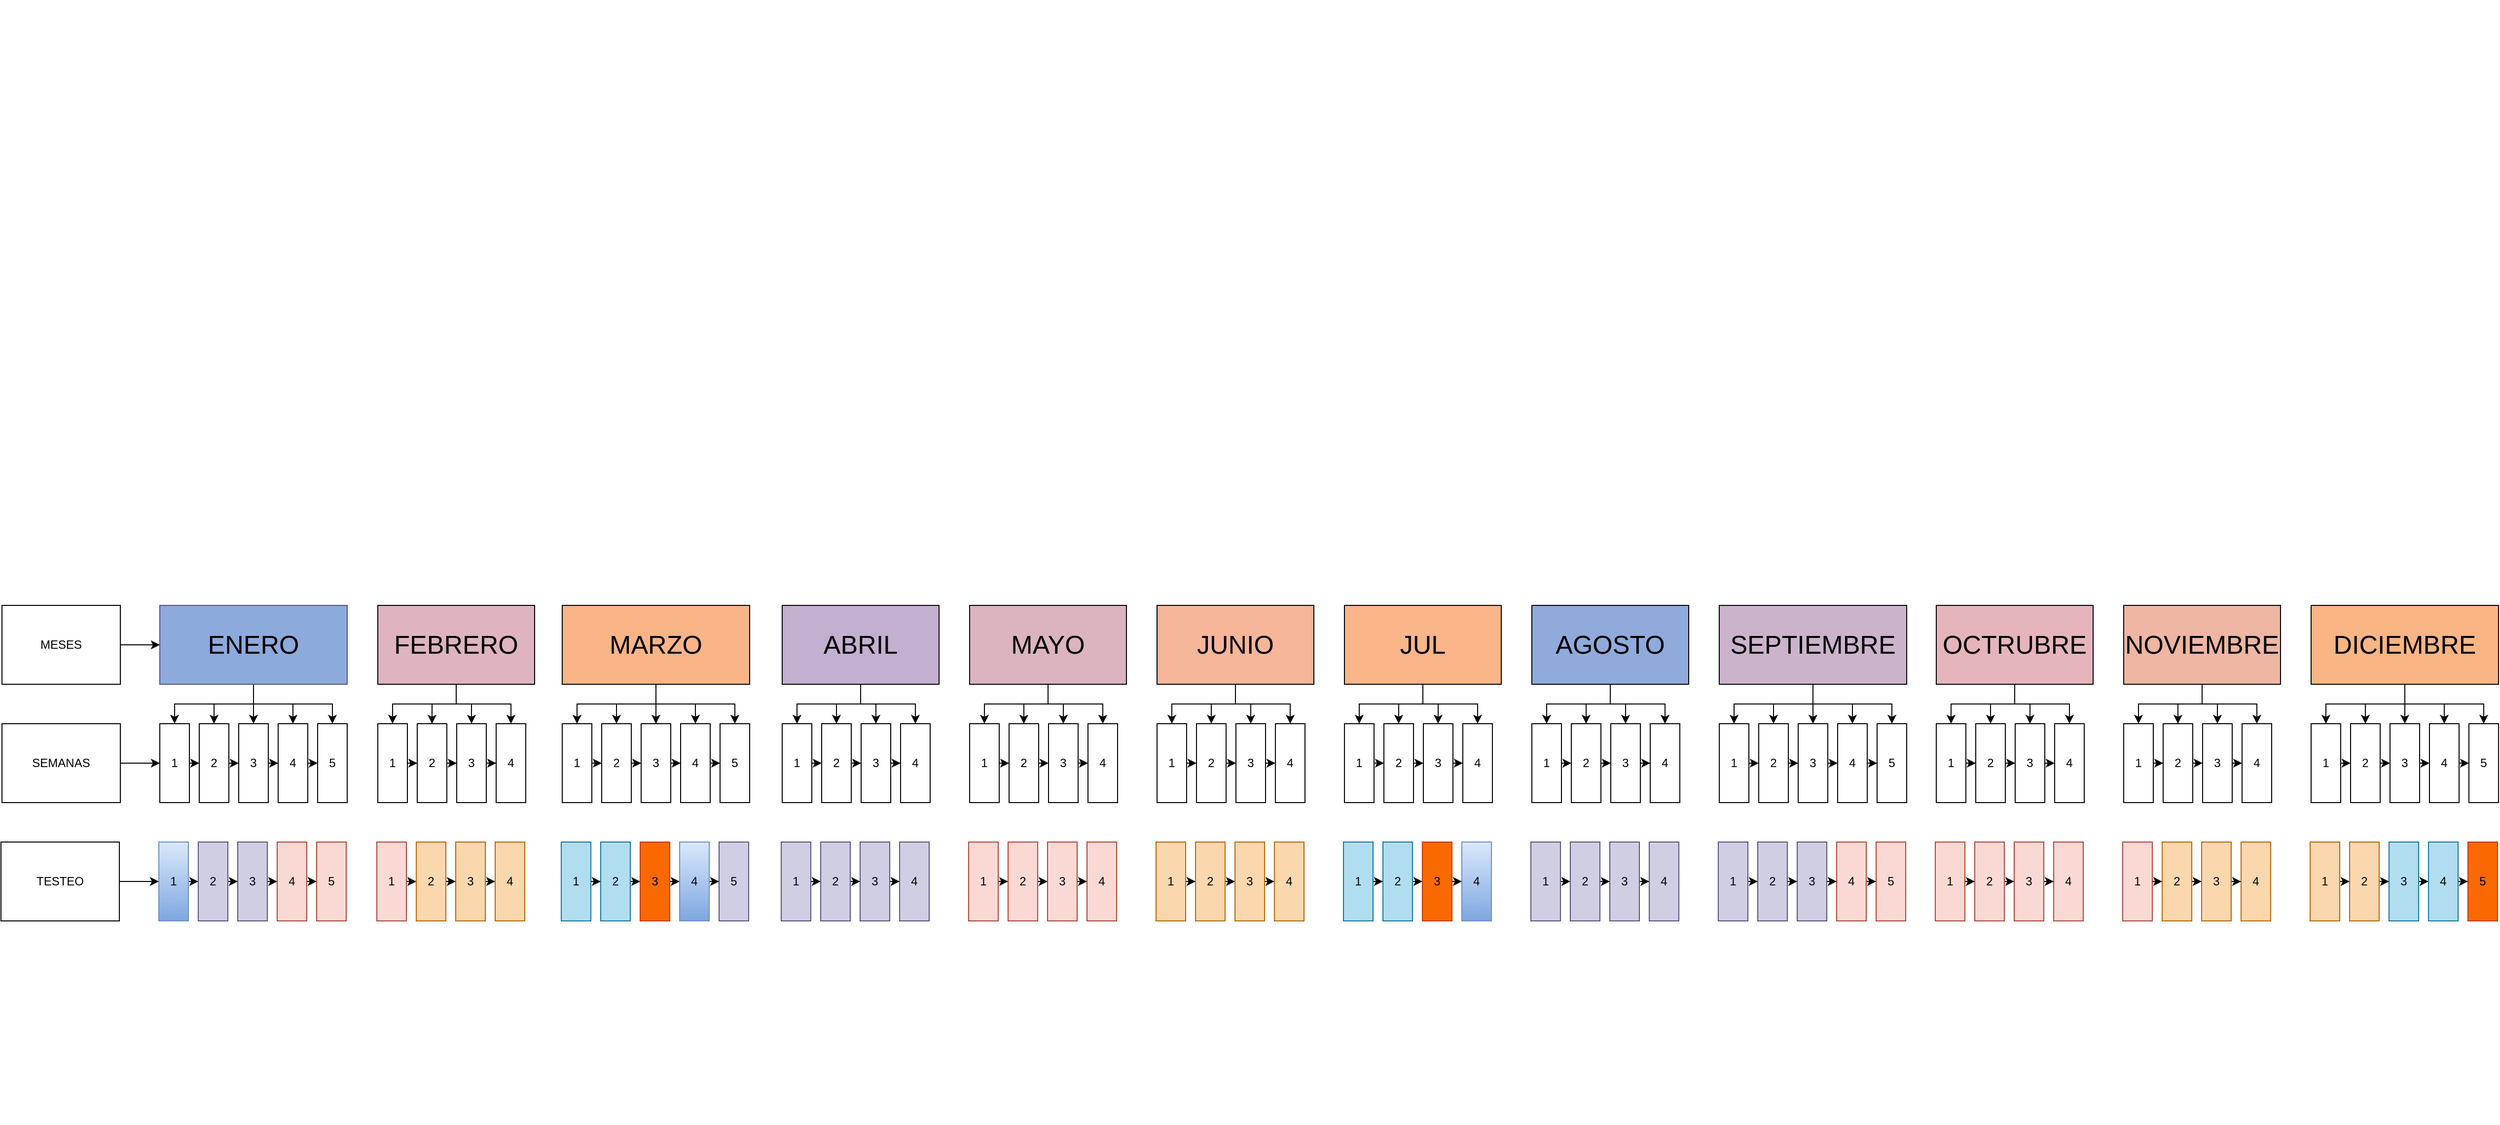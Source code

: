 <mxfile version="16.6.7" type="github">
  <diagram id="v5hP3LnzkyjKXNR7ILOM" name="Page-1">
    <mxGraphModel dx="2751" dy="2933" grid="1" gridSize="1" guides="1" tooltips="1" connect="1" arrows="1" fold="1" page="1" pageScale="1" pageWidth="827" pageHeight="1169" math="0" shadow="0">
      <root>
        <mxCell id="0" />
        <mxCell id="1" parent="0" />
        <mxCell id="fFUsiUg8K44ykZOcUOI2-35" style="edgeStyle=orthogonalEdgeStyle;rounded=0;orthogonalLoop=1;jettySize=auto;html=1;" edge="1" parent="1" source="fFUsiUg8K44ykZOcUOI2-7" target="fFUsiUg8K44ykZOcUOI2-24">
          <mxGeometry relative="1" as="geometry" />
        </mxCell>
        <mxCell id="fFUsiUg8K44ykZOcUOI2-36" style="edgeStyle=orthogonalEdgeStyle;rounded=0;orthogonalLoop=1;jettySize=auto;html=1;entryX=0.5;entryY=0;entryDx=0;entryDy=0;" edge="1" parent="1" source="fFUsiUg8K44ykZOcUOI2-7" target="fFUsiUg8K44ykZOcUOI2-26">
          <mxGeometry relative="1" as="geometry" />
        </mxCell>
        <mxCell id="fFUsiUg8K44ykZOcUOI2-37" style="edgeStyle=orthogonalEdgeStyle;rounded=0;orthogonalLoop=1;jettySize=auto;html=1;" edge="1" parent="1" source="fFUsiUg8K44ykZOcUOI2-7" target="fFUsiUg8K44ykZOcUOI2-28">
          <mxGeometry relative="1" as="geometry" />
        </mxCell>
        <mxCell id="fFUsiUg8K44ykZOcUOI2-38" style="edgeStyle=orthogonalEdgeStyle;rounded=0;orthogonalLoop=1;jettySize=auto;html=1;entryX=0.5;entryY=0;entryDx=0;entryDy=0;" edge="1" parent="1" source="fFUsiUg8K44ykZOcUOI2-7" target="fFUsiUg8K44ykZOcUOI2-30">
          <mxGeometry relative="1" as="geometry" />
        </mxCell>
        <mxCell id="fFUsiUg8K44ykZOcUOI2-39" style="edgeStyle=orthogonalEdgeStyle;rounded=0;orthogonalLoop=1;jettySize=auto;html=1;entryX=0.5;entryY=0;entryDx=0;entryDy=0;" edge="1" parent="1" source="fFUsiUg8K44ykZOcUOI2-7" target="fFUsiUg8K44ykZOcUOI2-32">
          <mxGeometry relative="1" as="geometry" />
        </mxCell>
        <mxCell id="fFUsiUg8K44ykZOcUOI2-7" value="ENERO" style="rounded=0;whiteSpace=wrap;html=1;fillColor=#8daadc;strokeColor=#56517e;fontSize=26;" vertex="1" parent="1">
          <mxGeometry x="400" y="80" width="190" height="80" as="geometry" />
        </mxCell>
        <mxCell id="fFUsiUg8K44ykZOcUOI2-21" style="edgeStyle=orthogonalEdgeStyle;rounded=0;orthogonalLoop=1;jettySize=auto;html=1;" edge="1" parent="1" source="fFUsiUg8K44ykZOcUOI2-20" target="fFUsiUg8K44ykZOcUOI2-7">
          <mxGeometry relative="1" as="geometry" />
        </mxCell>
        <mxCell id="fFUsiUg8K44ykZOcUOI2-20" value="MESES" style="rounded=0;whiteSpace=wrap;html=1;" vertex="1" parent="1">
          <mxGeometry x="240" y="80" width="120" height="80" as="geometry" />
        </mxCell>
        <mxCell id="fFUsiUg8K44ykZOcUOI2-25" value="" style="edgeStyle=orthogonalEdgeStyle;rounded=0;orthogonalLoop=1;jettySize=auto;html=1;" edge="1" parent="1" source="fFUsiUg8K44ykZOcUOI2-22" target="fFUsiUg8K44ykZOcUOI2-24">
          <mxGeometry relative="1" as="geometry" />
        </mxCell>
        <mxCell id="fFUsiUg8K44ykZOcUOI2-22" value="SEMANAS&lt;br&gt;" style="rounded=0;whiteSpace=wrap;html=1;" vertex="1" parent="1">
          <mxGeometry x="240" y="200" width="120" height="80" as="geometry" />
        </mxCell>
        <mxCell id="fFUsiUg8K44ykZOcUOI2-27" value="" style="edgeStyle=orthogonalEdgeStyle;rounded=0;orthogonalLoop=1;jettySize=auto;html=1;" edge="1" parent="1" source="fFUsiUg8K44ykZOcUOI2-24" target="fFUsiUg8K44ykZOcUOI2-26">
          <mxGeometry relative="1" as="geometry" />
        </mxCell>
        <mxCell id="fFUsiUg8K44ykZOcUOI2-24" value="1" style="rounded=0;whiteSpace=wrap;html=1;" vertex="1" parent="1">
          <mxGeometry x="400" y="200" width="30" height="80" as="geometry" />
        </mxCell>
        <mxCell id="fFUsiUg8K44ykZOcUOI2-29" value="" style="edgeStyle=orthogonalEdgeStyle;rounded=0;orthogonalLoop=1;jettySize=auto;html=1;" edge="1" parent="1" source="fFUsiUg8K44ykZOcUOI2-26" target="fFUsiUg8K44ykZOcUOI2-28">
          <mxGeometry relative="1" as="geometry" />
        </mxCell>
        <mxCell id="fFUsiUg8K44ykZOcUOI2-26" value="2" style="rounded=0;whiteSpace=wrap;html=1;" vertex="1" parent="1">
          <mxGeometry x="440" y="200" width="30" height="80" as="geometry" />
        </mxCell>
        <mxCell id="fFUsiUg8K44ykZOcUOI2-31" value="" style="edgeStyle=orthogonalEdgeStyle;rounded=0;orthogonalLoop=1;jettySize=auto;html=1;" edge="1" parent="1" source="fFUsiUg8K44ykZOcUOI2-28" target="fFUsiUg8K44ykZOcUOI2-30">
          <mxGeometry relative="1" as="geometry" />
        </mxCell>
        <mxCell id="fFUsiUg8K44ykZOcUOI2-28" value="3" style="rounded=0;whiteSpace=wrap;html=1;" vertex="1" parent="1">
          <mxGeometry x="480" y="200" width="30" height="80" as="geometry" />
        </mxCell>
        <mxCell id="fFUsiUg8K44ykZOcUOI2-33" value="" style="edgeStyle=orthogonalEdgeStyle;rounded=0;orthogonalLoop=1;jettySize=auto;html=1;" edge="1" parent="1" source="fFUsiUg8K44ykZOcUOI2-30" target="fFUsiUg8K44ykZOcUOI2-32">
          <mxGeometry relative="1" as="geometry" />
        </mxCell>
        <mxCell id="fFUsiUg8K44ykZOcUOI2-30" value="4" style="rounded=0;whiteSpace=wrap;html=1;" vertex="1" parent="1">
          <mxGeometry x="520" y="200" width="30" height="80" as="geometry" />
        </mxCell>
        <mxCell id="fFUsiUg8K44ykZOcUOI2-32" value="5" style="rounded=0;whiteSpace=wrap;html=1;" vertex="1" parent="1">
          <mxGeometry x="560" y="200" width="30" height="80" as="geometry" />
        </mxCell>
        <mxCell id="fFUsiUg8K44ykZOcUOI2-51" value="" style="edgeStyle=orthogonalEdgeStyle;rounded=0;orthogonalLoop=1;jettySize=auto;html=1;" edge="1" parent="1" source="fFUsiUg8K44ykZOcUOI2-52" target="fFUsiUg8K44ykZOcUOI2-54">
          <mxGeometry relative="1" as="geometry" />
        </mxCell>
        <mxCell id="fFUsiUg8K44ykZOcUOI2-52" value="TESTEO" style="rounded=0;whiteSpace=wrap;html=1;" vertex="1" parent="1">
          <mxGeometry x="239" y="320" width="120" height="80" as="geometry" />
        </mxCell>
        <mxCell id="fFUsiUg8K44ykZOcUOI2-53" value="" style="edgeStyle=orthogonalEdgeStyle;rounded=0;orthogonalLoop=1;jettySize=auto;html=1;" edge="1" parent="1" source="fFUsiUg8K44ykZOcUOI2-54" target="fFUsiUg8K44ykZOcUOI2-56">
          <mxGeometry relative="1" as="geometry" />
        </mxCell>
        <mxCell id="fFUsiUg8K44ykZOcUOI2-54" value="1" style="rounded=0;whiteSpace=wrap;html=1;fillColor=#dae8fc;strokeColor=#6c8ebf;gradientColor=#7ea6e0;" vertex="1" parent="1">
          <mxGeometry x="399" y="320" width="30" height="80" as="geometry" />
        </mxCell>
        <mxCell id="fFUsiUg8K44ykZOcUOI2-55" value="" style="edgeStyle=orthogonalEdgeStyle;rounded=0;orthogonalLoop=1;jettySize=auto;html=1;" edge="1" parent="1" source="fFUsiUg8K44ykZOcUOI2-56" target="fFUsiUg8K44ykZOcUOI2-58">
          <mxGeometry relative="1" as="geometry" />
        </mxCell>
        <mxCell id="fFUsiUg8K44ykZOcUOI2-56" value="2" style="rounded=0;whiteSpace=wrap;html=1;fillColor=#d0cee2;strokeColor=#56517e;" vertex="1" parent="1">
          <mxGeometry x="439" y="320" width="30" height="80" as="geometry" />
        </mxCell>
        <mxCell id="fFUsiUg8K44ykZOcUOI2-57" value="" style="edgeStyle=orthogonalEdgeStyle;rounded=0;orthogonalLoop=1;jettySize=auto;html=1;" edge="1" parent="1" source="fFUsiUg8K44ykZOcUOI2-58" target="fFUsiUg8K44ykZOcUOI2-60">
          <mxGeometry relative="1" as="geometry" />
        </mxCell>
        <mxCell id="fFUsiUg8K44ykZOcUOI2-58" value="3" style="rounded=0;whiteSpace=wrap;html=1;fillColor=#d0cee2;strokeColor=#56517e;" vertex="1" parent="1">
          <mxGeometry x="479" y="320" width="30" height="80" as="geometry" />
        </mxCell>
        <mxCell id="fFUsiUg8K44ykZOcUOI2-59" value="" style="edgeStyle=orthogonalEdgeStyle;rounded=0;orthogonalLoop=1;jettySize=auto;html=1;" edge="1" parent="1" source="fFUsiUg8K44ykZOcUOI2-60" target="fFUsiUg8K44ykZOcUOI2-61">
          <mxGeometry relative="1" as="geometry" />
        </mxCell>
        <mxCell id="fFUsiUg8K44ykZOcUOI2-60" value="4" style="rounded=0;whiteSpace=wrap;html=1;fillColor=#fad9d5;strokeColor=#ae4132;" vertex="1" parent="1">
          <mxGeometry x="519" y="320" width="30" height="80" as="geometry" />
        </mxCell>
        <mxCell id="fFUsiUg8K44ykZOcUOI2-61" value="5" style="rounded=0;whiteSpace=wrap;html=1;fillColor=#fad9d5;strokeColor=#ae4132;" vertex="1" parent="1">
          <mxGeometry x="559" y="320" width="30" height="80" as="geometry" />
        </mxCell>
        <mxCell id="fFUsiUg8K44ykZOcUOI2-68" style="edgeStyle=orthogonalEdgeStyle;rounded=0;orthogonalLoop=1;jettySize=auto;html=1;" edge="1" parent="1" source="fFUsiUg8K44ykZOcUOI2-73" target="fFUsiUg8K44ykZOcUOI2-75">
          <mxGeometry relative="1" as="geometry" />
        </mxCell>
        <mxCell id="fFUsiUg8K44ykZOcUOI2-69" style="edgeStyle=orthogonalEdgeStyle;rounded=0;orthogonalLoop=1;jettySize=auto;html=1;entryX=0.5;entryY=0;entryDx=0;entryDy=0;" edge="1" parent="1" source="fFUsiUg8K44ykZOcUOI2-73" target="fFUsiUg8K44ykZOcUOI2-77">
          <mxGeometry relative="1" as="geometry" />
        </mxCell>
        <mxCell id="fFUsiUg8K44ykZOcUOI2-70" style="edgeStyle=orthogonalEdgeStyle;rounded=0;orthogonalLoop=1;jettySize=auto;html=1;" edge="1" parent="1" source="fFUsiUg8K44ykZOcUOI2-73" target="fFUsiUg8K44ykZOcUOI2-79">
          <mxGeometry relative="1" as="geometry" />
        </mxCell>
        <mxCell id="fFUsiUg8K44ykZOcUOI2-71" style="edgeStyle=orthogonalEdgeStyle;rounded=0;orthogonalLoop=1;jettySize=auto;html=1;entryX=0.5;entryY=0;entryDx=0;entryDy=0;" edge="1" parent="1" source="fFUsiUg8K44ykZOcUOI2-73" target="fFUsiUg8K44ykZOcUOI2-81">
          <mxGeometry relative="1" as="geometry" />
        </mxCell>
        <mxCell id="fFUsiUg8K44ykZOcUOI2-73" value="FEBRERO&lt;br style=&quot;font-size: 26px;&quot;&gt;" style="rounded=0;whiteSpace=wrap;html=1;fillColor=#dfb3c0;fontSize=26;" vertex="1" parent="1">
          <mxGeometry x="621" y="80" width="159" height="80" as="geometry" />
        </mxCell>
        <mxCell id="fFUsiUg8K44ykZOcUOI2-74" value="" style="edgeStyle=orthogonalEdgeStyle;rounded=0;orthogonalLoop=1;jettySize=auto;html=1;" edge="1" parent="1" source="fFUsiUg8K44ykZOcUOI2-75" target="fFUsiUg8K44ykZOcUOI2-77">
          <mxGeometry relative="1" as="geometry" />
        </mxCell>
        <mxCell id="fFUsiUg8K44ykZOcUOI2-75" value="1" style="rounded=0;whiteSpace=wrap;html=1;" vertex="1" parent="1">
          <mxGeometry x="621" y="200" width="30" height="80" as="geometry" />
        </mxCell>
        <mxCell id="fFUsiUg8K44ykZOcUOI2-76" value="" style="edgeStyle=orthogonalEdgeStyle;rounded=0;orthogonalLoop=1;jettySize=auto;html=1;" edge="1" parent="1" source="fFUsiUg8K44ykZOcUOI2-77" target="fFUsiUg8K44ykZOcUOI2-79">
          <mxGeometry relative="1" as="geometry" />
        </mxCell>
        <mxCell id="fFUsiUg8K44ykZOcUOI2-77" value="2" style="rounded=0;whiteSpace=wrap;html=1;" vertex="1" parent="1">
          <mxGeometry x="661" y="200" width="30" height="80" as="geometry" />
        </mxCell>
        <mxCell id="fFUsiUg8K44ykZOcUOI2-78" value="" style="edgeStyle=orthogonalEdgeStyle;rounded=0;orthogonalLoop=1;jettySize=auto;html=1;" edge="1" parent="1" source="fFUsiUg8K44ykZOcUOI2-79" target="fFUsiUg8K44ykZOcUOI2-81">
          <mxGeometry relative="1" as="geometry" />
        </mxCell>
        <mxCell id="fFUsiUg8K44ykZOcUOI2-79" value="3" style="rounded=0;whiteSpace=wrap;html=1;" vertex="1" parent="1">
          <mxGeometry x="701" y="200" width="30" height="80" as="geometry" />
        </mxCell>
        <mxCell id="fFUsiUg8K44ykZOcUOI2-81" value="4" style="rounded=0;whiteSpace=wrap;html=1;" vertex="1" parent="1">
          <mxGeometry x="741" y="200" width="30" height="80" as="geometry" />
        </mxCell>
        <mxCell id="fFUsiUg8K44ykZOcUOI2-83" value="" style="edgeStyle=orthogonalEdgeStyle;rounded=0;orthogonalLoop=1;jettySize=auto;html=1;" edge="1" parent="1" source="fFUsiUg8K44ykZOcUOI2-84" target="fFUsiUg8K44ykZOcUOI2-86">
          <mxGeometry relative="1" as="geometry" />
        </mxCell>
        <mxCell id="fFUsiUg8K44ykZOcUOI2-84" value="1" style="rounded=0;whiteSpace=wrap;html=1;fillColor=#fad9d5;strokeColor=#ae4132;" vertex="1" parent="1">
          <mxGeometry x="620" y="320" width="30" height="80" as="geometry" />
        </mxCell>
        <mxCell id="fFUsiUg8K44ykZOcUOI2-85" value="" style="edgeStyle=orthogonalEdgeStyle;rounded=0;orthogonalLoop=1;jettySize=auto;html=1;" edge="1" parent="1" source="fFUsiUg8K44ykZOcUOI2-86" target="fFUsiUg8K44ykZOcUOI2-88">
          <mxGeometry relative="1" as="geometry" />
        </mxCell>
        <mxCell id="fFUsiUg8K44ykZOcUOI2-86" value="2" style="rounded=0;whiteSpace=wrap;html=1;fillColor=#fad7ac;strokeColor=#b46504;" vertex="1" parent="1">
          <mxGeometry x="660" y="320" width="30" height="80" as="geometry" />
        </mxCell>
        <mxCell id="fFUsiUg8K44ykZOcUOI2-87" value="" style="edgeStyle=orthogonalEdgeStyle;rounded=0;orthogonalLoop=1;jettySize=auto;html=1;" edge="1" parent="1" source="fFUsiUg8K44ykZOcUOI2-88" target="fFUsiUg8K44ykZOcUOI2-90">
          <mxGeometry relative="1" as="geometry" />
        </mxCell>
        <mxCell id="fFUsiUg8K44ykZOcUOI2-88" value="3" style="rounded=0;whiteSpace=wrap;html=1;fillColor=#fad7ac;strokeColor=#b46504;" vertex="1" parent="1">
          <mxGeometry x="700" y="320" width="30" height="80" as="geometry" />
        </mxCell>
        <mxCell id="fFUsiUg8K44ykZOcUOI2-90" value="4" style="rounded=0;whiteSpace=wrap;html=1;fillColor=#fad7ac;strokeColor=#b46504;" vertex="1" parent="1">
          <mxGeometry x="740" y="320" width="30" height="80" as="geometry" />
        </mxCell>
        <mxCell id="fFUsiUg8K44ykZOcUOI2-113" style="edgeStyle=orthogonalEdgeStyle;rounded=0;orthogonalLoop=1;jettySize=auto;html=1;" edge="1" parent="1" source="fFUsiUg8K44ykZOcUOI2-118" target="fFUsiUg8K44ykZOcUOI2-120">
          <mxGeometry relative="1" as="geometry" />
        </mxCell>
        <mxCell id="fFUsiUg8K44ykZOcUOI2-114" style="edgeStyle=orthogonalEdgeStyle;rounded=0;orthogonalLoop=1;jettySize=auto;html=1;entryX=0.5;entryY=0;entryDx=0;entryDy=0;" edge="1" parent="1" source="fFUsiUg8K44ykZOcUOI2-118" target="fFUsiUg8K44ykZOcUOI2-122">
          <mxGeometry relative="1" as="geometry" />
        </mxCell>
        <mxCell id="fFUsiUg8K44ykZOcUOI2-115" style="edgeStyle=orthogonalEdgeStyle;rounded=0;orthogonalLoop=1;jettySize=auto;html=1;" edge="1" parent="1" source="fFUsiUg8K44ykZOcUOI2-118" target="fFUsiUg8K44ykZOcUOI2-124">
          <mxGeometry relative="1" as="geometry" />
        </mxCell>
        <mxCell id="fFUsiUg8K44ykZOcUOI2-116" style="edgeStyle=orthogonalEdgeStyle;rounded=0;orthogonalLoop=1;jettySize=auto;html=1;entryX=0.5;entryY=0;entryDx=0;entryDy=0;" edge="1" parent="1" source="fFUsiUg8K44ykZOcUOI2-118" target="fFUsiUg8K44ykZOcUOI2-126">
          <mxGeometry relative="1" as="geometry" />
        </mxCell>
        <mxCell id="fFUsiUg8K44ykZOcUOI2-117" style="edgeStyle=orthogonalEdgeStyle;rounded=0;orthogonalLoop=1;jettySize=auto;html=1;entryX=0.5;entryY=0;entryDx=0;entryDy=0;" edge="1" parent="1" source="fFUsiUg8K44ykZOcUOI2-118" target="fFUsiUg8K44ykZOcUOI2-127">
          <mxGeometry relative="1" as="geometry" />
        </mxCell>
        <mxCell id="fFUsiUg8K44ykZOcUOI2-118" value="MARZO" style="rounded=0;whiteSpace=wrap;html=1;fillColor=#fab587;fontSize=26;" vertex="1" parent="1">
          <mxGeometry x="808" y="80" width="190" height="80" as="geometry" />
        </mxCell>
        <mxCell id="fFUsiUg8K44ykZOcUOI2-119" value="" style="edgeStyle=orthogonalEdgeStyle;rounded=0;orthogonalLoop=1;jettySize=auto;html=1;" edge="1" parent="1" source="fFUsiUg8K44ykZOcUOI2-120" target="fFUsiUg8K44ykZOcUOI2-122">
          <mxGeometry relative="1" as="geometry" />
        </mxCell>
        <mxCell id="fFUsiUg8K44ykZOcUOI2-120" value="1" style="rounded=0;whiteSpace=wrap;html=1;" vertex="1" parent="1">
          <mxGeometry x="808" y="200" width="30" height="80" as="geometry" />
        </mxCell>
        <mxCell id="fFUsiUg8K44ykZOcUOI2-121" value="" style="edgeStyle=orthogonalEdgeStyle;rounded=0;orthogonalLoop=1;jettySize=auto;html=1;" edge="1" parent="1" source="fFUsiUg8K44ykZOcUOI2-122" target="fFUsiUg8K44ykZOcUOI2-124">
          <mxGeometry relative="1" as="geometry" />
        </mxCell>
        <mxCell id="fFUsiUg8K44ykZOcUOI2-122" value="2" style="rounded=0;whiteSpace=wrap;html=1;" vertex="1" parent="1">
          <mxGeometry x="848" y="200" width="30" height="80" as="geometry" />
        </mxCell>
        <mxCell id="fFUsiUg8K44ykZOcUOI2-123" value="" style="edgeStyle=orthogonalEdgeStyle;rounded=0;orthogonalLoop=1;jettySize=auto;html=1;" edge="1" parent="1" source="fFUsiUg8K44ykZOcUOI2-124" target="fFUsiUg8K44ykZOcUOI2-126">
          <mxGeometry relative="1" as="geometry" />
        </mxCell>
        <mxCell id="fFUsiUg8K44ykZOcUOI2-124" value="3" style="rounded=0;whiteSpace=wrap;html=1;" vertex="1" parent="1">
          <mxGeometry x="888" y="200" width="30" height="80" as="geometry" />
        </mxCell>
        <mxCell id="fFUsiUg8K44ykZOcUOI2-125" value="" style="edgeStyle=orthogonalEdgeStyle;rounded=0;orthogonalLoop=1;jettySize=auto;html=1;" edge="1" parent="1" source="fFUsiUg8K44ykZOcUOI2-126" target="fFUsiUg8K44ykZOcUOI2-127">
          <mxGeometry relative="1" as="geometry" />
        </mxCell>
        <mxCell id="fFUsiUg8K44ykZOcUOI2-126" value="4" style="rounded=0;whiteSpace=wrap;html=1;" vertex="1" parent="1">
          <mxGeometry x="928" y="200" width="30" height="80" as="geometry" />
        </mxCell>
        <mxCell id="fFUsiUg8K44ykZOcUOI2-127" value="5" style="rounded=0;whiteSpace=wrap;html=1;" vertex="1" parent="1">
          <mxGeometry x="968" y="200" width="30" height="80" as="geometry" />
        </mxCell>
        <mxCell id="fFUsiUg8K44ykZOcUOI2-128" value="" style="edgeStyle=orthogonalEdgeStyle;rounded=0;orthogonalLoop=1;jettySize=auto;html=1;" edge="1" parent="1" source="fFUsiUg8K44ykZOcUOI2-129" target="fFUsiUg8K44ykZOcUOI2-131">
          <mxGeometry relative="1" as="geometry" />
        </mxCell>
        <mxCell id="fFUsiUg8K44ykZOcUOI2-129" value="1" style="rounded=0;whiteSpace=wrap;html=1;fillColor=#b1ddf0;strokeColor=#10739e;" vertex="1" parent="1">
          <mxGeometry x="807" y="320" width="30" height="80" as="geometry" />
        </mxCell>
        <mxCell id="fFUsiUg8K44ykZOcUOI2-130" value="" style="edgeStyle=orthogonalEdgeStyle;rounded=0;orthogonalLoop=1;jettySize=auto;html=1;" edge="1" parent="1" source="fFUsiUg8K44ykZOcUOI2-131" target="fFUsiUg8K44ykZOcUOI2-133">
          <mxGeometry relative="1" as="geometry" />
        </mxCell>
        <mxCell id="fFUsiUg8K44ykZOcUOI2-131" value="2" style="rounded=0;whiteSpace=wrap;html=1;fillColor=#b1ddf0;strokeColor=#10739e;" vertex="1" parent="1">
          <mxGeometry x="847" y="320" width="30" height="80" as="geometry" />
        </mxCell>
        <mxCell id="fFUsiUg8K44ykZOcUOI2-132" value="" style="edgeStyle=orthogonalEdgeStyle;rounded=0;orthogonalLoop=1;jettySize=auto;html=1;" edge="1" parent="1" source="fFUsiUg8K44ykZOcUOI2-133" target="fFUsiUg8K44ykZOcUOI2-135">
          <mxGeometry relative="1" as="geometry" />
        </mxCell>
        <mxCell id="fFUsiUg8K44ykZOcUOI2-133" value="3" style="rounded=0;whiteSpace=wrap;html=1;fillColor=#fa6800;strokeColor=#C73500;fontColor=#000000;" vertex="1" parent="1">
          <mxGeometry x="887" y="320" width="30" height="80" as="geometry" />
        </mxCell>
        <mxCell id="fFUsiUg8K44ykZOcUOI2-134" value="" style="edgeStyle=orthogonalEdgeStyle;rounded=0;orthogonalLoop=1;jettySize=auto;html=1;" edge="1" parent="1" source="fFUsiUg8K44ykZOcUOI2-135" target="fFUsiUg8K44ykZOcUOI2-136">
          <mxGeometry relative="1" as="geometry" />
        </mxCell>
        <mxCell id="fFUsiUg8K44ykZOcUOI2-135" value="4" style="rounded=0;whiteSpace=wrap;html=1;fillColor=#dae8fc;strokeColor=#6c8ebf;gradientColor=#7ea6e0;" vertex="1" parent="1">
          <mxGeometry x="927" y="320" width="30" height="80" as="geometry" />
        </mxCell>
        <mxCell id="fFUsiUg8K44ykZOcUOI2-136" value="5" style="rounded=0;whiteSpace=wrap;html=1;fillColor=#d0cee2;strokeColor=#56517e;" vertex="1" parent="1">
          <mxGeometry x="967" y="320" width="30" height="80" as="geometry" />
        </mxCell>
        <mxCell id="fFUsiUg8K44ykZOcUOI2-138" style="edgeStyle=orthogonalEdgeStyle;rounded=0;orthogonalLoop=1;jettySize=auto;html=1;" edge="1" parent="1" source="fFUsiUg8K44ykZOcUOI2-142" target="fFUsiUg8K44ykZOcUOI2-144">
          <mxGeometry relative="1" as="geometry" />
        </mxCell>
        <mxCell id="fFUsiUg8K44ykZOcUOI2-139" style="edgeStyle=orthogonalEdgeStyle;rounded=0;orthogonalLoop=1;jettySize=auto;html=1;entryX=0.5;entryY=0;entryDx=0;entryDy=0;" edge="1" parent="1" source="fFUsiUg8K44ykZOcUOI2-142" target="fFUsiUg8K44ykZOcUOI2-146">
          <mxGeometry relative="1" as="geometry" />
        </mxCell>
        <mxCell id="fFUsiUg8K44ykZOcUOI2-140" style="edgeStyle=orthogonalEdgeStyle;rounded=0;orthogonalLoop=1;jettySize=auto;html=1;" edge="1" parent="1" source="fFUsiUg8K44ykZOcUOI2-142" target="fFUsiUg8K44ykZOcUOI2-148">
          <mxGeometry relative="1" as="geometry" />
        </mxCell>
        <mxCell id="fFUsiUg8K44ykZOcUOI2-141" style="edgeStyle=orthogonalEdgeStyle;rounded=0;orthogonalLoop=1;jettySize=auto;html=1;entryX=0.5;entryY=0;entryDx=0;entryDy=0;" edge="1" parent="1" source="fFUsiUg8K44ykZOcUOI2-142" target="fFUsiUg8K44ykZOcUOI2-149">
          <mxGeometry relative="1" as="geometry" />
        </mxCell>
        <mxCell id="fFUsiUg8K44ykZOcUOI2-142" value="ABRIL" style="rounded=0;whiteSpace=wrap;html=1;fillColor=#c3b0d1;fontSize=26;" vertex="1" parent="1">
          <mxGeometry x="1031" y="80" width="159" height="80" as="geometry" />
        </mxCell>
        <mxCell id="fFUsiUg8K44ykZOcUOI2-143" value="" style="edgeStyle=orthogonalEdgeStyle;rounded=0;orthogonalLoop=1;jettySize=auto;html=1;" edge="1" parent="1" source="fFUsiUg8K44ykZOcUOI2-144" target="fFUsiUg8K44ykZOcUOI2-146">
          <mxGeometry relative="1" as="geometry" />
        </mxCell>
        <mxCell id="fFUsiUg8K44ykZOcUOI2-144" value="1" style="rounded=0;whiteSpace=wrap;html=1;" vertex="1" parent="1">
          <mxGeometry x="1031" y="200" width="30" height="80" as="geometry" />
        </mxCell>
        <mxCell id="fFUsiUg8K44ykZOcUOI2-145" value="" style="edgeStyle=orthogonalEdgeStyle;rounded=0;orthogonalLoop=1;jettySize=auto;html=1;" edge="1" parent="1" source="fFUsiUg8K44ykZOcUOI2-146" target="fFUsiUg8K44ykZOcUOI2-148">
          <mxGeometry relative="1" as="geometry" />
        </mxCell>
        <mxCell id="fFUsiUg8K44ykZOcUOI2-146" value="2" style="rounded=0;whiteSpace=wrap;html=1;" vertex="1" parent="1">
          <mxGeometry x="1071" y="200" width="30" height="80" as="geometry" />
        </mxCell>
        <mxCell id="fFUsiUg8K44ykZOcUOI2-147" value="" style="edgeStyle=orthogonalEdgeStyle;rounded=0;orthogonalLoop=1;jettySize=auto;html=1;" edge="1" parent="1" source="fFUsiUg8K44ykZOcUOI2-148" target="fFUsiUg8K44ykZOcUOI2-149">
          <mxGeometry relative="1" as="geometry" />
        </mxCell>
        <mxCell id="fFUsiUg8K44ykZOcUOI2-148" value="3" style="rounded=0;whiteSpace=wrap;html=1;" vertex="1" parent="1">
          <mxGeometry x="1111" y="200" width="30" height="80" as="geometry" />
        </mxCell>
        <mxCell id="fFUsiUg8K44ykZOcUOI2-149" value="4" style="rounded=0;whiteSpace=wrap;html=1;" vertex="1" parent="1">
          <mxGeometry x="1151" y="200" width="30" height="80" as="geometry" />
        </mxCell>
        <mxCell id="fFUsiUg8K44ykZOcUOI2-150" value="" style="edgeStyle=orthogonalEdgeStyle;rounded=0;orthogonalLoop=1;jettySize=auto;html=1;" edge="1" parent="1" source="fFUsiUg8K44ykZOcUOI2-151" target="fFUsiUg8K44ykZOcUOI2-153">
          <mxGeometry relative="1" as="geometry" />
        </mxCell>
        <mxCell id="fFUsiUg8K44ykZOcUOI2-151" value="1" style="rounded=0;whiteSpace=wrap;html=1;fillColor=#d0cee2;strokeColor=#56517e;" vertex="1" parent="1">
          <mxGeometry x="1030" y="320" width="30" height="80" as="geometry" />
        </mxCell>
        <mxCell id="fFUsiUg8K44ykZOcUOI2-152" value="" style="edgeStyle=orthogonalEdgeStyle;rounded=0;orthogonalLoop=1;jettySize=auto;html=1;" edge="1" parent="1" source="fFUsiUg8K44ykZOcUOI2-153" target="fFUsiUg8K44ykZOcUOI2-155">
          <mxGeometry relative="1" as="geometry" />
        </mxCell>
        <mxCell id="fFUsiUg8K44ykZOcUOI2-153" value="2" style="rounded=0;whiteSpace=wrap;html=1;fillColor=#d0cee2;strokeColor=#56517e;" vertex="1" parent="1">
          <mxGeometry x="1070" y="320" width="30" height="80" as="geometry" />
        </mxCell>
        <mxCell id="fFUsiUg8K44ykZOcUOI2-154" value="" style="edgeStyle=orthogonalEdgeStyle;rounded=0;orthogonalLoop=1;jettySize=auto;html=1;" edge="1" parent="1" source="fFUsiUg8K44ykZOcUOI2-155" target="fFUsiUg8K44ykZOcUOI2-156">
          <mxGeometry relative="1" as="geometry" />
        </mxCell>
        <mxCell id="fFUsiUg8K44ykZOcUOI2-155" value="3" style="rounded=0;whiteSpace=wrap;html=1;fillColor=#d0cee2;strokeColor=#56517e;" vertex="1" parent="1">
          <mxGeometry x="1110" y="320" width="30" height="80" as="geometry" />
        </mxCell>
        <mxCell id="fFUsiUg8K44ykZOcUOI2-156" value="4" style="rounded=0;whiteSpace=wrap;html=1;fillColor=#d0cee2;strokeColor=#56517e;" vertex="1" parent="1">
          <mxGeometry x="1150" y="320" width="30" height="80" as="geometry" />
        </mxCell>
        <mxCell id="fFUsiUg8K44ykZOcUOI2-158" style="edgeStyle=orthogonalEdgeStyle;rounded=0;orthogonalLoop=1;jettySize=auto;html=1;" edge="1" parent="1" source="fFUsiUg8K44ykZOcUOI2-162" target="fFUsiUg8K44ykZOcUOI2-164">
          <mxGeometry relative="1" as="geometry" />
        </mxCell>
        <mxCell id="fFUsiUg8K44ykZOcUOI2-159" style="edgeStyle=orthogonalEdgeStyle;rounded=0;orthogonalLoop=1;jettySize=auto;html=1;entryX=0.5;entryY=0;entryDx=0;entryDy=0;" edge="1" parent="1" source="fFUsiUg8K44ykZOcUOI2-162" target="fFUsiUg8K44ykZOcUOI2-166">
          <mxGeometry relative="1" as="geometry" />
        </mxCell>
        <mxCell id="fFUsiUg8K44ykZOcUOI2-160" style="edgeStyle=orthogonalEdgeStyle;rounded=0;orthogonalLoop=1;jettySize=auto;html=1;" edge="1" parent="1" source="fFUsiUg8K44ykZOcUOI2-162" target="fFUsiUg8K44ykZOcUOI2-168">
          <mxGeometry relative="1" as="geometry" />
        </mxCell>
        <mxCell id="fFUsiUg8K44ykZOcUOI2-161" style="edgeStyle=orthogonalEdgeStyle;rounded=0;orthogonalLoop=1;jettySize=auto;html=1;entryX=0.5;entryY=0;entryDx=0;entryDy=0;" edge="1" parent="1" source="fFUsiUg8K44ykZOcUOI2-162" target="fFUsiUg8K44ykZOcUOI2-169">
          <mxGeometry relative="1" as="geometry" />
        </mxCell>
        <mxCell id="fFUsiUg8K44ykZOcUOI2-162" value="MAYO" style="rounded=0;whiteSpace=wrap;html=1;fillColor=#dcb4c0;fontSize=26;" vertex="1" parent="1">
          <mxGeometry x="1221" y="80" width="159" height="80" as="geometry" />
        </mxCell>
        <mxCell id="fFUsiUg8K44ykZOcUOI2-163" value="" style="edgeStyle=orthogonalEdgeStyle;rounded=0;orthogonalLoop=1;jettySize=auto;html=1;" edge="1" parent="1" source="fFUsiUg8K44ykZOcUOI2-164" target="fFUsiUg8K44ykZOcUOI2-166">
          <mxGeometry relative="1" as="geometry" />
        </mxCell>
        <mxCell id="fFUsiUg8K44ykZOcUOI2-164" value="1" style="rounded=0;whiteSpace=wrap;html=1;" vertex="1" parent="1">
          <mxGeometry x="1221" y="200" width="30" height="80" as="geometry" />
        </mxCell>
        <mxCell id="fFUsiUg8K44ykZOcUOI2-165" value="" style="edgeStyle=orthogonalEdgeStyle;rounded=0;orthogonalLoop=1;jettySize=auto;html=1;" edge="1" parent="1" source="fFUsiUg8K44ykZOcUOI2-166" target="fFUsiUg8K44ykZOcUOI2-168">
          <mxGeometry relative="1" as="geometry" />
        </mxCell>
        <mxCell id="fFUsiUg8K44ykZOcUOI2-166" value="2" style="rounded=0;whiteSpace=wrap;html=1;" vertex="1" parent="1">
          <mxGeometry x="1261" y="200" width="30" height="80" as="geometry" />
        </mxCell>
        <mxCell id="fFUsiUg8K44ykZOcUOI2-167" value="" style="edgeStyle=orthogonalEdgeStyle;rounded=0;orthogonalLoop=1;jettySize=auto;html=1;" edge="1" parent="1" source="fFUsiUg8K44ykZOcUOI2-168" target="fFUsiUg8K44ykZOcUOI2-169">
          <mxGeometry relative="1" as="geometry" />
        </mxCell>
        <mxCell id="fFUsiUg8K44ykZOcUOI2-168" value="3" style="rounded=0;whiteSpace=wrap;html=1;" vertex="1" parent="1">
          <mxGeometry x="1301" y="200" width="30" height="80" as="geometry" />
        </mxCell>
        <mxCell id="fFUsiUg8K44ykZOcUOI2-169" value="4" style="rounded=0;whiteSpace=wrap;html=1;" vertex="1" parent="1">
          <mxGeometry x="1341" y="200" width="30" height="80" as="geometry" />
        </mxCell>
        <mxCell id="fFUsiUg8K44ykZOcUOI2-170" value="" style="edgeStyle=orthogonalEdgeStyle;rounded=0;orthogonalLoop=1;jettySize=auto;html=1;" edge="1" parent="1" source="fFUsiUg8K44ykZOcUOI2-171" target="fFUsiUg8K44ykZOcUOI2-173">
          <mxGeometry relative="1" as="geometry" />
        </mxCell>
        <mxCell id="fFUsiUg8K44ykZOcUOI2-171" value="1" style="rounded=0;whiteSpace=wrap;html=1;fillColor=#fad9d5;strokeColor=#ae4132;" vertex="1" parent="1">
          <mxGeometry x="1220" y="320" width="30" height="80" as="geometry" />
        </mxCell>
        <mxCell id="fFUsiUg8K44ykZOcUOI2-172" value="" style="edgeStyle=orthogonalEdgeStyle;rounded=0;orthogonalLoop=1;jettySize=auto;html=1;" edge="1" parent="1" source="fFUsiUg8K44ykZOcUOI2-173" target="fFUsiUg8K44ykZOcUOI2-175">
          <mxGeometry relative="1" as="geometry" />
        </mxCell>
        <mxCell id="fFUsiUg8K44ykZOcUOI2-173" value="2" style="rounded=0;whiteSpace=wrap;html=1;fillColor=#fad9d5;strokeColor=#ae4132;" vertex="1" parent="1">
          <mxGeometry x="1260" y="320" width="30" height="80" as="geometry" />
        </mxCell>
        <mxCell id="fFUsiUg8K44ykZOcUOI2-174" value="" style="edgeStyle=orthogonalEdgeStyle;rounded=0;orthogonalLoop=1;jettySize=auto;html=1;" edge="1" parent="1" source="fFUsiUg8K44ykZOcUOI2-175" target="fFUsiUg8K44ykZOcUOI2-176">
          <mxGeometry relative="1" as="geometry" />
        </mxCell>
        <mxCell id="fFUsiUg8K44ykZOcUOI2-175" value="3" style="rounded=0;whiteSpace=wrap;html=1;fillColor=#fad9d5;strokeColor=#ae4132;" vertex="1" parent="1">
          <mxGeometry x="1300" y="320" width="30" height="80" as="geometry" />
        </mxCell>
        <mxCell id="fFUsiUg8K44ykZOcUOI2-176" value="4" style="rounded=0;whiteSpace=wrap;html=1;fillColor=#fad9d5;strokeColor=#ae4132;" vertex="1" parent="1">
          <mxGeometry x="1340" y="320" width="30" height="80" as="geometry" />
        </mxCell>
        <mxCell id="fFUsiUg8K44ykZOcUOI2-178" style="edgeStyle=orthogonalEdgeStyle;rounded=0;orthogonalLoop=1;jettySize=auto;html=1;" edge="1" parent="1" source="fFUsiUg8K44ykZOcUOI2-182" target="fFUsiUg8K44ykZOcUOI2-184">
          <mxGeometry relative="1" as="geometry" />
        </mxCell>
        <mxCell id="fFUsiUg8K44ykZOcUOI2-179" style="edgeStyle=orthogonalEdgeStyle;rounded=0;orthogonalLoop=1;jettySize=auto;html=1;entryX=0.5;entryY=0;entryDx=0;entryDy=0;" edge="1" parent="1" source="fFUsiUg8K44ykZOcUOI2-182" target="fFUsiUg8K44ykZOcUOI2-186">
          <mxGeometry relative="1" as="geometry" />
        </mxCell>
        <mxCell id="fFUsiUg8K44ykZOcUOI2-180" style="edgeStyle=orthogonalEdgeStyle;rounded=0;orthogonalLoop=1;jettySize=auto;html=1;" edge="1" parent="1" source="fFUsiUg8K44ykZOcUOI2-182" target="fFUsiUg8K44ykZOcUOI2-188">
          <mxGeometry relative="1" as="geometry" />
        </mxCell>
        <mxCell id="fFUsiUg8K44ykZOcUOI2-181" style="edgeStyle=orthogonalEdgeStyle;rounded=0;orthogonalLoop=1;jettySize=auto;html=1;entryX=0.5;entryY=0;entryDx=0;entryDy=0;" edge="1" parent="1" source="fFUsiUg8K44ykZOcUOI2-182" target="fFUsiUg8K44ykZOcUOI2-189">
          <mxGeometry relative="1" as="geometry" />
        </mxCell>
        <mxCell id="fFUsiUg8K44ykZOcUOI2-182" value="JUNIO" style="rounded=0;whiteSpace=wrap;html=1;fillColor=#f7b59a;fontSize=26;" vertex="1" parent="1">
          <mxGeometry x="1411" y="80" width="159" height="80" as="geometry" />
        </mxCell>
        <mxCell id="fFUsiUg8K44ykZOcUOI2-183" value="" style="edgeStyle=orthogonalEdgeStyle;rounded=0;orthogonalLoop=1;jettySize=auto;html=1;" edge="1" parent="1" source="fFUsiUg8K44ykZOcUOI2-184" target="fFUsiUg8K44ykZOcUOI2-186">
          <mxGeometry relative="1" as="geometry" />
        </mxCell>
        <mxCell id="fFUsiUg8K44ykZOcUOI2-184" value="1" style="rounded=0;whiteSpace=wrap;html=1;" vertex="1" parent="1">
          <mxGeometry x="1411" y="200" width="30" height="80" as="geometry" />
        </mxCell>
        <mxCell id="fFUsiUg8K44ykZOcUOI2-185" value="" style="edgeStyle=orthogonalEdgeStyle;rounded=0;orthogonalLoop=1;jettySize=auto;html=1;" edge="1" parent="1" source="fFUsiUg8K44ykZOcUOI2-186" target="fFUsiUg8K44ykZOcUOI2-188">
          <mxGeometry relative="1" as="geometry" />
        </mxCell>
        <mxCell id="fFUsiUg8K44ykZOcUOI2-186" value="2" style="rounded=0;whiteSpace=wrap;html=1;" vertex="1" parent="1">
          <mxGeometry x="1451" y="200" width="30" height="80" as="geometry" />
        </mxCell>
        <mxCell id="fFUsiUg8K44ykZOcUOI2-187" value="" style="edgeStyle=orthogonalEdgeStyle;rounded=0;orthogonalLoop=1;jettySize=auto;html=1;" edge="1" parent="1" source="fFUsiUg8K44ykZOcUOI2-188" target="fFUsiUg8K44ykZOcUOI2-189">
          <mxGeometry relative="1" as="geometry" />
        </mxCell>
        <mxCell id="fFUsiUg8K44ykZOcUOI2-188" value="3" style="rounded=0;whiteSpace=wrap;html=1;" vertex="1" parent="1">
          <mxGeometry x="1491" y="200" width="30" height="80" as="geometry" />
        </mxCell>
        <mxCell id="fFUsiUg8K44ykZOcUOI2-189" value="4" style="rounded=0;whiteSpace=wrap;html=1;" vertex="1" parent="1">
          <mxGeometry x="1531" y="200" width="30" height="80" as="geometry" />
        </mxCell>
        <mxCell id="fFUsiUg8K44ykZOcUOI2-190" value="" style="edgeStyle=orthogonalEdgeStyle;rounded=0;orthogonalLoop=1;jettySize=auto;html=1;" edge="1" parent="1" source="fFUsiUg8K44ykZOcUOI2-191" target="fFUsiUg8K44ykZOcUOI2-193">
          <mxGeometry relative="1" as="geometry" />
        </mxCell>
        <mxCell id="fFUsiUg8K44ykZOcUOI2-191" value="1" style="rounded=0;whiteSpace=wrap;html=1;fillColor=#fad7ac;strokeColor=#b46504;" vertex="1" parent="1">
          <mxGeometry x="1410" y="320" width="30" height="80" as="geometry" />
        </mxCell>
        <mxCell id="fFUsiUg8K44ykZOcUOI2-192" value="" style="edgeStyle=orthogonalEdgeStyle;rounded=0;orthogonalLoop=1;jettySize=auto;html=1;" edge="1" parent="1" source="fFUsiUg8K44ykZOcUOI2-193" target="fFUsiUg8K44ykZOcUOI2-195">
          <mxGeometry relative="1" as="geometry" />
        </mxCell>
        <mxCell id="fFUsiUg8K44ykZOcUOI2-193" value="2" style="rounded=0;whiteSpace=wrap;html=1;fillColor=#fad7ac;strokeColor=#b46504;" vertex="1" parent="1">
          <mxGeometry x="1450" y="320" width="30" height="80" as="geometry" />
        </mxCell>
        <mxCell id="fFUsiUg8K44ykZOcUOI2-194" value="" style="edgeStyle=orthogonalEdgeStyle;rounded=0;orthogonalLoop=1;jettySize=auto;html=1;" edge="1" parent="1" source="fFUsiUg8K44ykZOcUOI2-195" target="fFUsiUg8K44ykZOcUOI2-196">
          <mxGeometry relative="1" as="geometry" />
        </mxCell>
        <mxCell id="fFUsiUg8K44ykZOcUOI2-195" value="3" style="rounded=0;whiteSpace=wrap;html=1;fillColor=#fad7ac;strokeColor=#b46504;" vertex="1" parent="1">
          <mxGeometry x="1490" y="320" width="30" height="80" as="geometry" />
        </mxCell>
        <mxCell id="fFUsiUg8K44ykZOcUOI2-196" value="4" style="rounded=0;whiteSpace=wrap;html=1;fillColor=#fad7ac;strokeColor=#b46504;" vertex="1" parent="1">
          <mxGeometry x="1530" y="320" width="30" height="80" as="geometry" />
        </mxCell>
        <mxCell id="fFUsiUg8K44ykZOcUOI2-198" style="edgeStyle=orthogonalEdgeStyle;rounded=0;orthogonalLoop=1;jettySize=auto;html=1;" edge="1" parent="1" source="fFUsiUg8K44ykZOcUOI2-202" target="fFUsiUg8K44ykZOcUOI2-204">
          <mxGeometry relative="1" as="geometry" />
        </mxCell>
        <mxCell id="fFUsiUg8K44ykZOcUOI2-199" style="edgeStyle=orthogonalEdgeStyle;rounded=0;orthogonalLoop=1;jettySize=auto;html=1;entryX=0.5;entryY=0;entryDx=0;entryDy=0;" edge="1" parent="1" source="fFUsiUg8K44ykZOcUOI2-202" target="fFUsiUg8K44ykZOcUOI2-206">
          <mxGeometry relative="1" as="geometry" />
        </mxCell>
        <mxCell id="fFUsiUg8K44ykZOcUOI2-200" style="edgeStyle=orthogonalEdgeStyle;rounded=0;orthogonalLoop=1;jettySize=auto;html=1;" edge="1" parent="1" source="fFUsiUg8K44ykZOcUOI2-202" target="fFUsiUg8K44ykZOcUOI2-208">
          <mxGeometry relative="1" as="geometry" />
        </mxCell>
        <mxCell id="fFUsiUg8K44ykZOcUOI2-201" style="edgeStyle=orthogonalEdgeStyle;rounded=0;orthogonalLoop=1;jettySize=auto;html=1;entryX=0.5;entryY=0;entryDx=0;entryDy=0;" edge="1" parent="1" source="fFUsiUg8K44ykZOcUOI2-202" target="fFUsiUg8K44ykZOcUOI2-209">
          <mxGeometry relative="1" as="geometry" />
        </mxCell>
        <mxCell id="fFUsiUg8K44ykZOcUOI2-202" value="JUL" style="rounded=0;whiteSpace=wrap;html=1;fillColor=#fab588;fontSize=26;" vertex="1" parent="1">
          <mxGeometry x="1601" y="80" width="159" height="80" as="geometry" />
        </mxCell>
        <mxCell id="fFUsiUg8K44ykZOcUOI2-203" value="" style="edgeStyle=orthogonalEdgeStyle;rounded=0;orthogonalLoop=1;jettySize=auto;html=1;" edge="1" parent="1" source="fFUsiUg8K44ykZOcUOI2-204" target="fFUsiUg8K44ykZOcUOI2-206">
          <mxGeometry relative="1" as="geometry" />
        </mxCell>
        <mxCell id="fFUsiUg8K44ykZOcUOI2-204" value="1" style="rounded=0;whiteSpace=wrap;html=1;" vertex="1" parent="1">
          <mxGeometry x="1601" y="200" width="30" height="80" as="geometry" />
        </mxCell>
        <mxCell id="fFUsiUg8K44ykZOcUOI2-205" value="" style="edgeStyle=orthogonalEdgeStyle;rounded=0;orthogonalLoop=1;jettySize=auto;html=1;" edge="1" parent="1" source="fFUsiUg8K44ykZOcUOI2-206" target="fFUsiUg8K44ykZOcUOI2-208">
          <mxGeometry relative="1" as="geometry" />
        </mxCell>
        <mxCell id="fFUsiUg8K44ykZOcUOI2-206" value="2" style="rounded=0;whiteSpace=wrap;html=1;" vertex="1" parent="1">
          <mxGeometry x="1641" y="200" width="30" height="80" as="geometry" />
        </mxCell>
        <mxCell id="fFUsiUg8K44ykZOcUOI2-207" value="" style="edgeStyle=orthogonalEdgeStyle;rounded=0;orthogonalLoop=1;jettySize=auto;html=1;" edge="1" parent="1" source="fFUsiUg8K44ykZOcUOI2-208" target="fFUsiUg8K44ykZOcUOI2-209">
          <mxGeometry relative="1" as="geometry" />
        </mxCell>
        <mxCell id="fFUsiUg8K44ykZOcUOI2-208" value="3" style="rounded=0;whiteSpace=wrap;html=1;" vertex="1" parent="1">
          <mxGeometry x="1681" y="200" width="30" height="80" as="geometry" />
        </mxCell>
        <mxCell id="fFUsiUg8K44ykZOcUOI2-209" value="4" style="rounded=0;whiteSpace=wrap;html=1;" vertex="1" parent="1">
          <mxGeometry x="1721" y="200" width="30" height="80" as="geometry" />
        </mxCell>
        <mxCell id="fFUsiUg8K44ykZOcUOI2-210" value="" style="edgeStyle=orthogonalEdgeStyle;rounded=0;orthogonalLoop=1;jettySize=auto;html=1;" edge="1" parent="1" source="fFUsiUg8K44ykZOcUOI2-211" target="fFUsiUg8K44ykZOcUOI2-213">
          <mxGeometry relative="1" as="geometry" />
        </mxCell>
        <mxCell id="fFUsiUg8K44ykZOcUOI2-211" value="1" style="rounded=0;whiteSpace=wrap;html=1;fillColor=#b1ddf0;strokeColor=#10739e;" vertex="1" parent="1">
          <mxGeometry x="1600" y="320" width="30" height="80" as="geometry" />
        </mxCell>
        <mxCell id="fFUsiUg8K44ykZOcUOI2-212" value="" style="edgeStyle=orthogonalEdgeStyle;rounded=0;orthogonalLoop=1;jettySize=auto;html=1;" edge="1" parent="1" source="fFUsiUg8K44ykZOcUOI2-213" target="fFUsiUg8K44ykZOcUOI2-215">
          <mxGeometry relative="1" as="geometry" />
        </mxCell>
        <mxCell id="fFUsiUg8K44ykZOcUOI2-213" value="2" style="rounded=0;whiteSpace=wrap;html=1;fillColor=#b1ddf0;strokeColor=#10739e;" vertex="1" parent="1">
          <mxGeometry x="1640" y="320" width="30" height="80" as="geometry" />
        </mxCell>
        <mxCell id="fFUsiUg8K44ykZOcUOI2-214" value="" style="edgeStyle=orthogonalEdgeStyle;rounded=0;orthogonalLoop=1;jettySize=auto;html=1;" edge="1" parent="1" source="fFUsiUg8K44ykZOcUOI2-215" target="fFUsiUg8K44ykZOcUOI2-216">
          <mxGeometry relative="1" as="geometry" />
        </mxCell>
        <mxCell id="fFUsiUg8K44ykZOcUOI2-215" value="3" style="rounded=0;whiteSpace=wrap;html=1;fillColor=#fa6800;fontColor=#000000;strokeColor=#C73500;" vertex="1" parent="1">
          <mxGeometry x="1680" y="320" width="30" height="80" as="geometry" />
        </mxCell>
        <mxCell id="fFUsiUg8K44ykZOcUOI2-216" value="4" style="rounded=0;whiteSpace=wrap;html=1;fillColor=#dae8fc;strokeColor=#6c8ebf;gradientColor=#7ea6e0;" vertex="1" parent="1">
          <mxGeometry x="1720" y="320" width="30" height="80" as="geometry" />
        </mxCell>
        <mxCell id="fFUsiUg8K44ykZOcUOI2-218" style="edgeStyle=orthogonalEdgeStyle;rounded=0;orthogonalLoop=1;jettySize=auto;html=1;" edge="1" parent="1" source="fFUsiUg8K44ykZOcUOI2-222" target="fFUsiUg8K44ykZOcUOI2-224">
          <mxGeometry relative="1" as="geometry" />
        </mxCell>
        <mxCell id="fFUsiUg8K44ykZOcUOI2-219" style="edgeStyle=orthogonalEdgeStyle;rounded=0;orthogonalLoop=1;jettySize=auto;html=1;entryX=0.5;entryY=0;entryDx=0;entryDy=0;" edge="1" parent="1" source="fFUsiUg8K44ykZOcUOI2-222" target="fFUsiUg8K44ykZOcUOI2-226">
          <mxGeometry relative="1" as="geometry" />
        </mxCell>
        <mxCell id="fFUsiUg8K44ykZOcUOI2-220" style="edgeStyle=orthogonalEdgeStyle;rounded=0;orthogonalLoop=1;jettySize=auto;html=1;" edge="1" parent="1" source="fFUsiUg8K44ykZOcUOI2-222" target="fFUsiUg8K44ykZOcUOI2-228">
          <mxGeometry relative="1" as="geometry" />
        </mxCell>
        <mxCell id="fFUsiUg8K44ykZOcUOI2-221" style="edgeStyle=orthogonalEdgeStyle;rounded=0;orthogonalLoop=1;jettySize=auto;html=1;entryX=0.5;entryY=0;entryDx=0;entryDy=0;" edge="1" parent="1" source="fFUsiUg8K44ykZOcUOI2-222" target="fFUsiUg8K44ykZOcUOI2-229">
          <mxGeometry relative="1" as="geometry" />
        </mxCell>
        <mxCell id="fFUsiUg8K44ykZOcUOI2-222" value="AGOSTO" style="rounded=0;whiteSpace=wrap;html=1;fillColor=#90abdb;fontSize=26;" vertex="1" parent="1">
          <mxGeometry x="1791" y="80" width="159" height="80" as="geometry" />
        </mxCell>
        <mxCell id="fFUsiUg8K44ykZOcUOI2-223" value="" style="edgeStyle=orthogonalEdgeStyle;rounded=0;orthogonalLoop=1;jettySize=auto;html=1;" edge="1" parent="1" source="fFUsiUg8K44ykZOcUOI2-224" target="fFUsiUg8K44ykZOcUOI2-226">
          <mxGeometry relative="1" as="geometry" />
        </mxCell>
        <mxCell id="fFUsiUg8K44ykZOcUOI2-224" value="1" style="rounded=0;whiteSpace=wrap;html=1;" vertex="1" parent="1">
          <mxGeometry x="1791" y="200" width="30" height="80" as="geometry" />
        </mxCell>
        <mxCell id="fFUsiUg8K44ykZOcUOI2-225" value="" style="edgeStyle=orthogonalEdgeStyle;rounded=0;orthogonalLoop=1;jettySize=auto;html=1;" edge="1" parent="1" source="fFUsiUg8K44ykZOcUOI2-226" target="fFUsiUg8K44ykZOcUOI2-228">
          <mxGeometry relative="1" as="geometry" />
        </mxCell>
        <mxCell id="fFUsiUg8K44ykZOcUOI2-226" value="2" style="rounded=0;whiteSpace=wrap;html=1;" vertex="1" parent="1">
          <mxGeometry x="1831" y="200" width="30" height="80" as="geometry" />
        </mxCell>
        <mxCell id="fFUsiUg8K44ykZOcUOI2-227" value="" style="edgeStyle=orthogonalEdgeStyle;rounded=0;orthogonalLoop=1;jettySize=auto;html=1;" edge="1" parent="1" source="fFUsiUg8K44ykZOcUOI2-228" target="fFUsiUg8K44ykZOcUOI2-229">
          <mxGeometry relative="1" as="geometry" />
        </mxCell>
        <mxCell id="fFUsiUg8K44ykZOcUOI2-228" value="3" style="rounded=0;whiteSpace=wrap;html=1;" vertex="1" parent="1">
          <mxGeometry x="1871" y="200" width="30" height="80" as="geometry" />
        </mxCell>
        <mxCell id="fFUsiUg8K44ykZOcUOI2-229" value="4" style="rounded=0;whiteSpace=wrap;html=1;" vertex="1" parent="1">
          <mxGeometry x="1911" y="200" width="30" height="80" as="geometry" />
        </mxCell>
        <mxCell id="fFUsiUg8K44ykZOcUOI2-230" value="" style="edgeStyle=orthogonalEdgeStyle;rounded=0;orthogonalLoop=1;jettySize=auto;html=1;" edge="1" parent="1" source="fFUsiUg8K44ykZOcUOI2-231" target="fFUsiUg8K44ykZOcUOI2-233">
          <mxGeometry relative="1" as="geometry" />
        </mxCell>
        <mxCell id="fFUsiUg8K44ykZOcUOI2-231" value="1" style="rounded=0;whiteSpace=wrap;html=1;fillColor=#d0cee2;strokeColor=#56517e;" vertex="1" parent="1">
          <mxGeometry x="1790" y="320" width="30" height="80" as="geometry" />
        </mxCell>
        <mxCell id="fFUsiUg8K44ykZOcUOI2-232" value="" style="edgeStyle=orthogonalEdgeStyle;rounded=0;orthogonalLoop=1;jettySize=auto;html=1;" edge="1" parent="1" source="fFUsiUg8K44ykZOcUOI2-233" target="fFUsiUg8K44ykZOcUOI2-235">
          <mxGeometry relative="1" as="geometry" />
        </mxCell>
        <mxCell id="fFUsiUg8K44ykZOcUOI2-233" value="2" style="rounded=0;whiteSpace=wrap;html=1;fillColor=#d0cee2;strokeColor=#56517e;" vertex="1" parent="1">
          <mxGeometry x="1830" y="320" width="30" height="80" as="geometry" />
        </mxCell>
        <mxCell id="fFUsiUg8K44ykZOcUOI2-234" value="" style="edgeStyle=orthogonalEdgeStyle;rounded=0;orthogonalLoop=1;jettySize=auto;html=1;" edge="1" parent="1" source="fFUsiUg8K44ykZOcUOI2-235" target="fFUsiUg8K44ykZOcUOI2-236">
          <mxGeometry relative="1" as="geometry" />
        </mxCell>
        <mxCell id="fFUsiUg8K44ykZOcUOI2-235" value="3" style="rounded=0;whiteSpace=wrap;html=1;fillColor=#d0cee2;strokeColor=#56517e;" vertex="1" parent="1">
          <mxGeometry x="1870" y="320" width="30" height="80" as="geometry" />
        </mxCell>
        <mxCell id="fFUsiUg8K44ykZOcUOI2-236" value="4" style="rounded=0;whiteSpace=wrap;html=1;fillColor=#d0cee2;strokeColor=#56517e;" vertex="1" parent="1">
          <mxGeometry x="1910" y="320" width="30" height="80" as="geometry" />
        </mxCell>
        <mxCell id="fFUsiUg8K44ykZOcUOI2-238" style="edgeStyle=orthogonalEdgeStyle;rounded=0;orthogonalLoop=1;jettySize=auto;html=1;" edge="1" parent="1" source="fFUsiUg8K44ykZOcUOI2-243" target="fFUsiUg8K44ykZOcUOI2-245">
          <mxGeometry relative="1" as="geometry" />
        </mxCell>
        <mxCell id="fFUsiUg8K44ykZOcUOI2-239" style="edgeStyle=orthogonalEdgeStyle;rounded=0;orthogonalLoop=1;jettySize=auto;html=1;entryX=0.5;entryY=0;entryDx=0;entryDy=0;" edge="1" parent="1" source="fFUsiUg8K44ykZOcUOI2-243" target="fFUsiUg8K44ykZOcUOI2-247">
          <mxGeometry relative="1" as="geometry" />
        </mxCell>
        <mxCell id="fFUsiUg8K44ykZOcUOI2-240" style="edgeStyle=orthogonalEdgeStyle;rounded=0;orthogonalLoop=1;jettySize=auto;html=1;" edge="1" parent="1" source="fFUsiUg8K44ykZOcUOI2-243" target="fFUsiUg8K44ykZOcUOI2-249">
          <mxGeometry relative="1" as="geometry" />
        </mxCell>
        <mxCell id="fFUsiUg8K44ykZOcUOI2-241" style="edgeStyle=orthogonalEdgeStyle;rounded=0;orthogonalLoop=1;jettySize=auto;html=1;entryX=0.5;entryY=0;entryDx=0;entryDy=0;" edge="1" parent="1" source="fFUsiUg8K44ykZOcUOI2-243" target="fFUsiUg8K44ykZOcUOI2-251">
          <mxGeometry relative="1" as="geometry" />
        </mxCell>
        <mxCell id="fFUsiUg8K44ykZOcUOI2-242" style="edgeStyle=orthogonalEdgeStyle;rounded=0;orthogonalLoop=1;jettySize=auto;html=1;entryX=0.5;entryY=0;entryDx=0;entryDy=0;" edge="1" parent="1" source="fFUsiUg8K44ykZOcUOI2-243" target="fFUsiUg8K44ykZOcUOI2-252">
          <mxGeometry relative="1" as="geometry" />
        </mxCell>
        <mxCell id="fFUsiUg8K44ykZOcUOI2-243" value="SEPTIEMBRE" style="rounded=0;whiteSpace=wrap;html=1;fillColor=#ccb3cc;fontSize=26;" vertex="1" parent="1">
          <mxGeometry x="1981" y="80" width="190" height="80" as="geometry" />
        </mxCell>
        <mxCell id="fFUsiUg8K44ykZOcUOI2-244" value="" style="edgeStyle=orthogonalEdgeStyle;rounded=0;orthogonalLoop=1;jettySize=auto;html=1;" edge="1" parent="1" source="fFUsiUg8K44ykZOcUOI2-245" target="fFUsiUg8K44ykZOcUOI2-247">
          <mxGeometry relative="1" as="geometry" />
        </mxCell>
        <mxCell id="fFUsiUg8K44ykZOcUOI2-245" value="1" style="rounded=0;whiteSpace=wrap;html=1;" vertex="1" parent="1">
          <mxGeometry x="1981" y="200" width="30" height="80" as="geometry" />
        </mxCell>
        <mxCell id="fFUsiUg8K44ykZOcUOI2-246" value="" style="edgeStyle=orthogonalEdgeStyle;rounded=0;orthogonalLoop=1;jettySize=auto;html=1;" edge="1" parent="1" source="fFUsiUg8K44ykZOcUOI2-247" target="fFUsiUg8K44ykZOcUOI2-249">
          <mxGeometry relative="1" as="geometry" />
        </mxCell>
        <mxCell id="fFUsiUg8K44ykZOcUOI2-247" value="2" style="rounded=0;whiteSpace=wrap;html=1;" vertex="1" parent="1">
          <mxGeometry x="2021" y="200" width="30" height="80" as="geometry" />
        </mxCell>
        <mxCell id="fFUsiUg8K44ykZOcUOI2-248" value="" style="edgeStyle=orthogonalEdgeStyle;rounded=0;orthogonalLoop=1;jettySize=auto;html=1;" edge="1" parent="1" source="fFUsiUg8K44ykZOcUOI2-249" target="fFUsiUg8K44ykZOcUOI2-251">
          <mxGeometry relative="1" as="geometry" />
        </mxCell>
        <mxCell id="fFUsiUg8K44ykZOcUOI2-249" value="3" style="rounded=0;whiteSpace=wrap;html=1;" vertex="1" parent="1">
          <mxGeometry x="2061" y="200" width="30" height="80" as="geometry" />
        </mxCell>
        <mxCell id="fFUsiUg8K44ykZOcUOI2-250" value="" style="edgeStyle=orthogonalEdgeStyle;rounded=0;orthogonalLoop=1;jettySize=auto;html=1;" edge="1" parent="1" source="fFUsiUg8K44ykZOcUOI2-251" target="fFUsiUg8K44ykZOcUOI2-252">
          <mxGeometry relative="1" as="geometry" />
        </mxCell>
        <mxCell id="fFUsiUg8K44ykZOcUOI2-251" value="4" style="rounded=0;whiteSpace=wrap;html=1;" vertex="1" parent="1">
          <mxGeometry x="2101" y="200" width="30" height="80" as="geometry" />
        </mxCell>
        <mxCell id="fFUsiUg8K44ykZOcUOI2-252" value="5" style="rounded=0;whiteSpace=wrap;html=1;" vertex="1" parent="1">
          <mxGeometry x="2141" y="200" width="30" height="80" as="geometry" />
        </mxCell>
        <mxCell id="fFUsiUg8K44ykZOcUOI2-253" value="" style="edgeStyle=orthogonalEdgeStyle;rounded=0;orthogonalLoop=1;jettySize=auto;html=1;" edge="1" parent="1" source="fFUsiUg8K44ykZOcUOI2-254" target="fFUsiUg8K44ykZOcUOI2-256">
          <mxGeometry relative="1" as="geometry" />
        </mxCell>
        <mxCell id="fFUsiUg8K44ykZOcUOI2-254" value="1" style="rounded=0;whiteSpace=wrap;html=1;fillColor=#d0cee2;strokeColor=#56517e;" vertex="1" parent="1">
          <mxGeometry x="1980" y="320" width="30" height="80" as="geometry" />
        </mxCell>
        <mxCell id="fFUsiUg8K44ykZOcUOI2-255" value="" style="edgeStyle=orthogonalEdgeStyle;rounded=0;orthogonalLoop=1;jettySize=auto;html=1;" edge="1" parent="1" source="fFUsiUg8K44ykZOcUOI2-256" target="fFUsiUg8K44ykZOcUOI2-258">
          <mxGeometry relative="1" as="geometry" />
        </mxCell>
        <mxCell id="fFUsiUg8K44ykZOcUOI2-256" value="2" style="rounded=0;whiteSpace=wrap;html=1;fillColor=#d0cee2;strokeColor=#56517e;" vertex="1" parent="1">
          <mxGeometry x="2020" y="320" width="30" height="80" as="geometry" />
        </mxCell>
        <mxCell id="fFUsiUg8K44ykZOcUOI2-257" value="" style="edgeStyle=orthogonalEdgeStyle;rounded=0;orthogonalLoop=1;jettySize=auto;html=1;" edge="1" parent="1" source="fFUsiUg8K44ykZOcUOI2-258" target="fFUsiUg8K44ykZOcUOI2-260">
          <mxGeometry relative="1" as="geometry" />
        </mxCell>
        <mxCell id="fFUsiUg8K44ykZOcUOI2-258" value="3" style="rounded=0;whiteSpace=wrap;html=1;fillColor=#d0cee2;strokeColor=#56517e;" vertex="1" parent="1">
          <mxGeometry x="2060" y="320" width="30" height="80" as="geometry" />
        </mxCell>
        <mxCell id="fFUsiUg8K44ykZOcUOI2-259" value="" style="edgeStyle=orthogonalEdgeStyle;rounded=0;orthogonalLoop=1;jettySize=auto;html=1;" edge="1" parent="1" source="fFUsiUg8K44ykZOcUOI2-260" target="fFUsiUg8K44ykZOcUOI2-261">
          <mxGeometry relative="1" as="geometry" />
        </mxCell>
        <mxCell id="fFUsiUg8K44ykZOcUOI2-260" value="4" style="rounded=0;whiteSpace=wrap;html=1;fillColor=#fad9d5;strokeColor=#ae4132;" vertex="1" parent="1">
          <mxGeometry x="2100" y="320" width="30" height="80" as="geometry" />
        </mxCell>
        <mxCell id="fFUsiUg8K44ykZOcUOI2-261" value="5" style="rounded=0;whiteSpace=wrap;html=1;fillColor=#fad9d5;strokeColor=#ae4132;" vertex="1" parent="1">
          <mxGeometry x="2140" y="320" width="30" height="80" as="geometry" />
        </mxCell>
        <mxCell id="fFUsiUg8K44ykZOcUOI2-263" style="edgeStyle=orthogonalEdgeStyle;rounded=0;orthogonalLoop=1;jettySize=auto;html=1;" edge="1" parent="1" source="fFUsiUg8K44ykZOcUOI2-267" target="fFUsiUg8K44ykZOcUOI2-269">
          <mxGeometry relative="1" as="geometry" />
        </mxCell>
        <mxCell id="fFUsiUg8K44ykZOcUOI2-264" style="edgeStyle=orthogonalEdgeStyle;rounded=0;orthogonalLoop=1;jettySize=auto;html=1;entryX=0.5;entryY=0;entryDx=0;entryDy=0;" edge="1" parent="1" source="fFUsiUg8K44ykZOcUOI2-267" target="fFUsiUg8K44ykZOcUOI2-271">
          <mxGeometry relative="1" as="geometry" />
        </mxCell>
        <mxCell id="fFUsiUg8K44ykZOcUOI2-265" style="edgeStyle=orthogonalEdgeStyle;rounded=0;orthogonalLoop=1;jettySize=auto;html=1;" edge="1" parent="1" source="fFUsiUg8K44ykZOcUOI2-267" target="fFUsiUg8K44ykZOcUOI2-273">
          <mxGeometry relative="1" as="geometry" />
        </mxCell>
        <mxCell id="fFUsiUg8K44ykZOcUOI2-266" style="edgeStyle=orthogonalEdgeStyle;rounded=0;orthogonalLoop=1;jettySize=auto;html=1;entryX=0.5;entryY=0;entryDx=0;entryDy=0;" edge="1" parent="1" source="fFUsiUg8K44ykZOcUOI2-267" target="fFUsiUg8K44ykZOcUOI2-274">
          <mxGeometry relative="1" as="geometry" />
        </mxCell>
        <mxCell id="fFUsiUg8K44ykZOcUOI2-267" value="OCTRUBRE" style="rounded=0;whiteSpace=wrap;html=1;fillColor=#e6b5bc;fontSize=26;" vertex="1" parent="1">
          <mxGeometry x="2201" y="80" width="159" height="80" as="geometry" />
        </mxCell>
        <mxCell id="fFUsiUg8K44ykZOcUOI2-268" value="" style="edgeStyle=orthogonalEdgeStyle;rounded=0;orthogonalLoop=1;jettySize=auto;html=1;" edge="1" parent="1" source="fFUsiUg8K44ykZOcUOI2-269" target="fFUsiUg8K44ykZOcUOI2-271">
          <mxGeometry relative="1" as="geometry" />
        </mxCell>
        <mxCell id="fFUsiUg8K44ykZOcUOI2-269" value="1" style="rounded=0;whiteSpace=wrap;html=1;" vertex="1" parent="1">
          <mxGeometry x="2201" y="200" width="30" height="80" as="geometry" />
        </mxCell>
        <mxCell id="fFUsiUg8K44ykZOcUOI2-270" value="" style="edgeStyle=orthogonalEdgeStyle;rounded=0;orthogonalLoop=1;jettySize=auto;html=1;" edge="1" parent="1" source="fFUsiUg8K44ykZOcUOI2-271" target="fFUsiUg8K44ykZOcUOI2-273">
          <mxGeometry relative="1" as="geometry" />
        </mxCell>
        <mxCell id="fFUsiUg8K44ykZOcUOI2-271" value="2" style="rounded=0;whiteSpace=wrap;html=1;" vertex="1" parent="1">
          <mxGeometry x="2241" y="200" width="30" height="80" as="geometry" />
        </mxCell>
        <mxCell id="fFUsiUg8K44ykZOcUOI2-272" value="" style="edgeStyle=orthogonalEdgeStyle;rounded=0;orthogonalLoop=1;jettySize=auto;html=1;" edge="1" parent="1" source="fFUsiUg8K44ykZOcUOI2-273" target="fFUsiUg8K44ykZOcUOI2-274">
          <mxGeometry relative="1" as="geometry" />
        </mxCell>
        <mxCell id="fFUsiUg8K44ykZOcUOI2-273" value="3" style="rounded=0;whiteSpace=wrap;html=1;" vertex="1" parent="1">
          <mxGeometry x="2281" y="200" width="30" height="80" as="geometry" />
        </mxCell>
        <mxCell id="fFUsiUg8K44ykZOcUOI2-274" value="4" style="rounded=0;whiteSpace=wrap;html=1;" vertex="1" parent="1">
          <mxGeometry x="2321" y="200" width="30" height="80" as="geometry" />
        </mxCell>
        <mxCell id="fFUsiUg8K44ykZOcUOI2-275" value="" style="edgeStyle=orthogonalEdgeStyle;rounded=0;orthogonalLoop=1;jettySize=auto;html=1;" edge="1" parent="1" source="fFUsiUg8K44ykZOcUOI2-276" target="fFUsiUg8K44ykZOcUOI2-278">
          <mxGeometry relative="1" as="geometry" />
        </mxCell>
        <mxCell id="fFUsiUg8K44ykZOcUOI2-276" value="1" style="rounded=0;whiteSpace=wrap;html=1;fillColor=#fad9d5;strokeColor=#ae4132;" vertex="1" parent="1">
          <mxGeometry x="2200" y="320" width="30" height="80" as="geometry" />
        </mxCell>
        <mxCell id="fFUsiUg8K44ykZOcUOI2-277" value="" style="edgeStyle=orthogonalEdgeStyle;rounded=0;orthogonalLoop=1;jettySize=auto;html=1;" edge="1" parent="1" source="fFUsiUg8K44ykZOcUOI2-278" target="fFUsiUg8K44ykZOcUOI2-280">
          <mxGeometry relative="1" as="geometry" />
        </mxCell>
        <mxCell id="fFUsiUg8K44ykZOcUOI2-278" value="2" style="rounded=0;whiteSpace=wrap;html=1;fillColor=#fad9d5;strokeColor=#ae4132;" vertex="1" parent="1">
          <mxGeometry x="2240" y="320" width="30" height="80" as="geometry" />
        </mxCell>
        <mxCell id="fFUsiUg8K44ykZOcUOI2-279" value="" style="edgeStyle=orthogonalEdgeStyle;rounded=0;orthogonalLoop=1;jettySize=auto;html=1;" edge="1" parent="1" source="fFUsiUg8K44ykZOcUOI2-280" target="fFUsiUg8K44ykZOcUOI2-281">
          <mxGeometry relative="1" as="geometry" />
        </mxCell>
        <mxCell id="fFUsiUg8K44ykZOcUOI2-280" value="3" style="rounded=0;whiteSpace=wrap;html=1;fillColor=#fad9d5;strokeColor=#ae4132;" vertex="1" parent="1">
          <mxGeometry x="2280" y="320" width="30" height="80" as="geometry" />
        </mxCell>
        <mxCell id="fFUsiUg8K44ykZOcUOI2-281" value="4" style="rounded=0;whiteSpace=wrap;html=1;fillColor=#fad9d5;strokeColor=#ae4132;" vertex="1" parent="1">
          <mxGeometry x="2320" y="320" width="30" height="80" as="geometry" />
        </mxCell>
        <mxCell id="fFUsiUg8K44ykZOcUOI2-283" style="edgeStyle=orthogonalEdgeStyle;rounded=0;orthogonalLoop=1;jettySize=auto;html=1;" edge="1" parent="1" source="fFUsiUg8K44ykZOcUOI2-288" target="fFUsiUg8K44ykZOcUOI2-290">
          <mxGeometry relative="1" as="geometry" />
        </mxCell>
        <mxCell id="fFUsiUg8K44ykZOcUOI2-284" style="edgeStyle=orthogonalEdgeStyle;rounded=0;orthogonalLoop=1;jettySize=auto;html=1;entryX=0.5;entryY=0;entryDx=0;entryDy=0;" edge="1" parent="1" source="fFUsiUg8K44ykZOcUOI2-288" target="fFUsiUg8K44ykZOcUOI2-292">
          <mxGeometry relative="1" as="geometry" />
        </mxCell>
        <mxCell id="fFUsiUg8K44ykZOcUOI2-285" style="edgeStyle=orthogonalEdgeStyle;rounded=0;orthogonalLoop=1;jettySize=auto;html=1;" edge="1" parent="1" source="fFUsiUg8K44ykZOcUOI2-288" target="fFUsiUg8K44ykZOcUOI2-294">
          <mxGeometry relative="1" as="geometry" />
        </mxCell>
        <mxCell id="fFUsiUg8K44ykZOcUOI2-286" style="edgeStyle=orthogonalEdgeStyle;rounded=0;orthogonalLoop=1;jettySize=auto;html=1;entryX=0.5;entryY=0;entryDx=0;entryDy=0;" edge="1" parent="1" source="fFUsiUg8K44ykZOcUOI2-288" target="fFUsiUg8K44ykZOcUOI2-296">
          <mxGeometry relative="1" as="geometry" />
        </mxCell>
        <mxCell id="fFUsiUg8K44ykZOcUOI2-287" style="edgeStyle=orthogonalEdgeStyle;rounded=0;orthogonalLoop=1;jettySize=auto;html=1;entryX=0.5;entryY=0;entryDx=0;entryDy=0;" edge="1" parent="1" source="fFUsiUg8K44ykZOcUOI2-288" target="fFUsiUg8K44ykZOcUOI2-297">
          <mxGeometry relative="1" as="geometry" />
        </mxCell>
        <mxCell id="fFUsiUg8K44ykZOcUOI2-288" value="DICIEMBRE" style="rounded=0;whiteSpace=wrap;html=1;fillColor=#fab585;fontSize=26;" vertex="1" parent="1">
          <mxGeometry x="2581" y="80" width="190" height="80" as="geometry" />
        </mxCell>
        <mxCell id="fFUsiUg8K44ykZOcUOI2-289" value="" style="edgeStyle=orthogonalEdgeStyle;rounded=0;orthogonalLoop=1;jettySize=auto;html=1;" edge="1" parent="1" source="fFUsiUg8K44ykZOcUOI2-290" target="fFUsiUg8K44ykZOcUOI2-292">
          <mxGeometry relative="1" as="geometry" />
        </mxCell>
        <mxCell id="fFUsiUg8K44ykZOcUOI2-290" value="1" style="rounded=0;whiteSpace=wrap;html=1;" vertex="1" parent="1">
          <mxGeometry x="2581" y="200" width="30" height="80" as="geometry" />
        </mxCell>
        <mxCell id="fFUsiUg8K44ykZOcUOI2-291" value="" style="edgeStyle=orthogonalEdgeStyle;rounded=0;orthogonalLoop=1;jettySize=auto;html=1;" edge="1" parent="1" source="fFUsiUg8K44ykZOcUOI2-292" target="fFUsiUg8K44ykZOcUOI2-294">
          <mxGeometry relative="1" as="geometry" />
        </mxCell>
        <mxCell id="fFUsiUg8K44ykZOcUOI2-292" value="2" style="rounded=0;whiteSpace=wrap;html=1;" vertex="1" parent="1">
          <mxGeometry x="2621" y="200" width="30" height="80" as="geometry" />
        </mxCell>
        <mxCell id="fFUsiUg8K44ykZOcUOI2-293" value="" style="edgeStyle=orthogonalEdgeStyle;rounded=0;orthogonalLoop=1;jettySize=auto;html=1;" edge="1" parent="1" source="fFUsiUg8K44ykZOcUOI2-294" target="fFUsiUg8K44ykZOcUOI2-296">
          <mxGeometry relative="1" as="geometry" />
        </mxCell>
        <mxCell id="fFUsiUg8K44ykZOcUOI2-294" value="3" style="rounded=0;whiteSpace=wrap;html=1;" vertex="1" parent="1">
          <mxGeometry x="2661" y="200" width="30" height="80" as="geometry" />
        </mxCell>
        <mxCell id="fFUsiUg8K44ykZOcUOI2-295" value="" style="edgeStyle=orthogonalEdgeStyle;rounded=0;orthogonalLoop=1;jettySize=auto;html=1;" edge="1" parent="1" source="fFUsiUg8K44ykZOcUOI2-296" target="fFUsiUg8K44ykZOcUOI2-297">
          <mxGeometry relative="1" as="geometry" />
        </mxCell>
        <mxCell id="fFUsiUg8K44ykZOcUOI2-296" value="4" style="rounded=0;whiteSpace=wrap;html=1;" vertex="1" parent="1">
          <mxGeometry x="2701" y="200" width="30" height="80" as="geometry" />
        </mxCell>
        <mxCell id="fFUsiUg8K44ykZOcUOI2-297" value="5" style="rounded=0;whiteSpace=wrap;html=1;" vertex="1" parent="1">
          <mxGeometry x="2741" y="200" width="30" height="80" as="geometry" />
        </mxCell>
        <mxCell id="fFUsiUg8K44ykZOcUOI2-298" value="" style="edgeStyle=orthogonalEdgeStyle;rounded=0;orthogonalLoop=1;jettySize=auto;html=1;" edge="1" parent="1" source="fFUsiUg8K44ykZOcUOI2-299" target="fFUsiUg8K44ykZOcUOI2-301">
          <mxGeometry relative="1" as="geometry" />
        </mxCell>
        <mxCell id="fFUsiUg8K44ykZOcUOI2-299" value="1" style="rounded=0;whiteSpace=wrap;html=1;fillColor=#fad7ac;strokeColor=#b46504;" vertex="1" parent="1">
          <mxGeometry x="2580" y="320" width="30" height="80" as="geometry" />
        </mxCell>
        <mxCell id="fFUsiUg8K44ykZOcUOI2-300" value="" style="edgeStyle=orthogonalEdgeStyle;rounded=0;orthogonalLoop=1;jettySize=auto;html=1;" edge="1" parent="1" source="fFUsiUg8K44ykZOcUOI2-301" target="fFUsiUg8K44ykZOcUOI2-303">
          <mxGeometry relative="1" as="geometry" />
        </mxCell>
        <mxCell id="fFUsiUg8K44ykZOcUOI2-301" value="2" style="rounded=0;whiteSpace=wrap;html=1;fillColor=#fad7ac;strokeColor=#b46504;" vertex="1" parent="1">
          <mxGeometry x="2620" y="320" width="30" height="80" as="geometry" />
        </mxCell>
        <mxCell id="fFUsiUg8K44ykZOcUOI2-302" value="" style="edgeStyle=orthogonalEdgeStyle;rounded=0;orthogonalLoop=1;jettySize=auto;html=1;" edge="1" parent="1" source="fFUsiUg8K44ykZOcUOI2-303" target="fFUsiUg8K44ykZOcUOI2-305">
          <mxGeometry relative="1" as="geometry" />
        </mxCell>
        <mxCell id="fFUsiUg8K44ykZOcUOI2-303" value="3" style="rounded=0;whiteSpace=wrap;html=1;fillColor=#b1ddf0;strokeColor=#10739e;" vertex="1" parent="1">
          <mxGeometry x="2660" y="320" width="30" height="80" as="geometry" />
        </mxCell>
        <mxCell id="fFUsiUg8K44ykZOcUOI2-304" value="" style="edgeStyle=orthogonalEdgeStyle;rounded=0;orthogonalLoop=1;jettySize=auto;html=1;" edge="1" parent="1" source="fFUsiUg8K44ykZOcUOI2-305" target="fFUsiUg8K44ykZOcUOI2-306">
          <mxGeometry relative="1" as="geometry" />
        </mxCell>
        <mxCell id="fFUsiUg8K44ykZOcUOI2-305" value="4" style="rounded=0;whiteSpace=wrap;html=1;fillColor=#b1ddf0;strokeColor=#10739e;" vertex="1" parent="1">
          <mxGeometry x="2700" y="320" width="30" height="80" as="geometry" />
        </mxCell>
        <mxCell id="fFUsiUg8K44ykZOcUOI2-306" value="5" style="rounded=0;whiteSpace=wrap;html=1;fillColor=#fa6800;fontColor=#000000;strokeColor=#C73500;" vertex="1" parent="1">
          <mxGeometry x="2740" y="320" width="30" height="80" as="geometry" />
        </mxCell>
        <mxCell id="fFUsiUg8K44ykZOcUOI2-308" style="edgeStyle=orthogonalEdgeStyle;rounded=0;orthogonalLoop=1;jettySize=auto;html=1;" edge="1" parent="1" source="fFUsiUg8K44ykZOcUOI2-312" target="fFUsiUg8K44ykZOcUOI2-314">
          <mxGeometry relative="1" as="geometry" />
        </mxCell>
        <mxCell id="fFUsiUg8K44ykZOcUOI2-309" style="edgeStyle=orthogonalEdgeStyle;rounded=0;orthogonalLoop=1;jettySize=auto;html=1;entryX=0.5;entryY=0;entryDx=0;entryDy=0;" edge="1" parent="1" source="fFUsiUg8K44ykZOcUOI2-312" target="fFUsiUg8K44ykZOcUOI2-316">
          <mxGeometry relative="1" as="geometry" />
        </mxCell>
        <mxCell id="fFUsiUg8K44ykZOcUOI2-310" style="edgeStyle=orthogonalEdgeStyle;rounded=0;orthogonalLoop=1;jettySize=auto;html=1;" edge="1" parent="1" source="fFUsiUg8K44ykZOcUOI2-312" target="fFUsiUg8K44ykZOcUOI2-318">
          <mxGeometry relative="1" as="geometry" />
        </mxCell>
        <mxCell id="fFUsiUg8K44ykZOcUOI2-311" style="edgeStyle=orthogonalEdgeStyle;rounded=0;orthogonalLoop=1;jettySize=auto;html=1;entryX=0.5;entryY=0;entryDx=0;entryDy=0;" edge="1" parent="1" source="fFUsiUg8K44ykZOcUOI2-312" target="fFUsiUg8K44ykZOcUOI2-319">
          <mxGeometry relative="1" as="geometry" />
        </mxCell>
        <mxCell id="fFUsiUg8K44ykZOcUOI2-312" value="NOVIEMBRE" style="rounded=0;whiteSpace=wrap;html=1;fillColor=#eeb6a3;fontSize=26;" vertex="1" parent="1">
          <mxGeometry x="2391" y="80" width="159" height="80" as="geometry" />
        </mxCell>
        <mxCell id="fFUsiUg8K44ykZOcUOI2-313" value="" style="edgeStyle=orthogonalEdgeStyle;rounded=0;orthogonalLoop=1;jettySize=auto;html=1;" edge="1" parent="1" source="fFUsiUg8K44ykZOcUOI2-314" target="fFUsiUg8K44ykZOcUOI2-316">
          <mxGeometry relative="1" as="geometry" />
        </mxCell>
        <mxCell id="fFUsiUg8K44ykZOcUOI2-314" value="1" style="rounded=0;whiteSpace=wrap;html=1;" vertex="1" parent="1">
          <mxGeometry x="2391" y="200" width="30" height="80" as="geometry" />
        </mxCell>
        <mxCell id="fFUsiUg8K44ykZOcUOI2-315" value="" style="edgeStyle=orthogonalEdgeStyle;rounded=0;orthogonalLoop=1;jettySize=auto;html=1;" edge="1" parent="1" source="fFUsiUg8K44ykZOcUOI2-316" target="fFUsiUg8K44ykZOcUOI2-318">
          <mxGeometry relative="1" as="geometry" />
        </mxCell>
        <mxCell id="fFUsiUg8K44ykZOcUOI2-316" value="2" style="rounded=0;whiteSpace=wrap;html=1;" vertex="1" parent="1">
          <mxGeometry x="2431" y="200" width="30" height="80" as="geometry" />
        </mxCell>
        <mxCell id="fFUsiUg8K44ykZOcUOI2-317" value="" style="edgeStyle=orthogonalEdgeStyle;rounded=0;orthogonalLoop=1;jettySize=auto;html=1;" edge="1" parent="1" source="fFUsiUg8K44ykZOcUOI2-318" target="fFUsiUg8K44ykZOcUOI2-319">
          <mxGeometry relative="1" as="geometry" />
        </mxCell>
        <mxCell id="fFUsiUg8K44ykZOcUOI2-318" value="3" style="rounded=0;whiteSpace=wrap;html=1;" vertex="1" parent="1">
          <mxGeometry x="2471" y="200" width="30" height="80" as="geometry" />
        </mxCell>
        <mxCell id="fFUsiUg8K44ykZOcUOI2-319" value="4" style="rounded=0;whiteSpace=wrap;html=1;" vertex="1" parent="1">
          <mxGeometry x="2511" y="200" width="30" height="80" as="geometry" />
        </mxCell>
        <mxCell id="fFUsiUg8K44ykZOcUOI2-320" value="" style="edgeStyle=orthogonalEdgeStyle;rounded=0;orthogonalLoop=1;jettySize=auto;html=1;" edge="1" parent="1" source="fFUsiUg8K44ykZOcUOI2-321" target="fFUsiUg8K44ykZOcUOI2-323">
          <mxGeometry relative="1" as="geometry" />
        </mxCell>
        <mxCell id="fFUsiUg8K44ykZOcUOI2-321" value="1" style="rounded=0;whiteSpace=wrap;html=1;fillColor=#fad9d5;strokeColor=#ae4132;" vertex="1" parent="1">
          <mxGeometry x="2390" y="320" width="30" height="80" as="geometry" />
        </mxCell>
        <mxCell id="fFUsiUg8K44ykZOcUOI2-322" value="" style="edgeStyle=orthogonalEdgeStyle;rounded=0;orthogonalLoop=1;jettySize=auto;html=1;" edge="1" parent="1" source="fFUsiUg8K44ykZOcUOI2-323" target="fFUsiUg8K44ykZOcUOI2-325">
          <mxGeometry relative="1" as="geometry" />
        </mxCell>
        <mxCell id="fFUsiUg8K44ykZOcUOI2-323" value="2" style="rounded=0;whiteSpace=wrap;html=1;fillColor=#fad7ac;strokeColor=#b46504;" vertex="1" parent="1">
          <mxGeometry x="2430" y="320" width="30" height="80" as="geometry" />
        </mxCell>
        <mxCell id="fFUsiUg8K44ykZOcUOI2-324" value="" style="edgeStyle=orthogonalEdgeStyle;rounded=0;orthogonalLoop=1;jettySize=auto;html=1;" edge="1" parent="1" source="fFUsiUg8K44ykZOcUOI2-325" target="fFUsiUg8K44ykZOcUOI2-326">
          <mxGeometry relative="1" as="geometry" />
        </mxCell>
        <mxCell id="fFUsiUg8K44ykZOcUOI2-325" value="3" style="rounded=0;whiteSpace=wrap;html=1;fillColor=#fad7ac;strokeColor=#b46504;" vertex="1" parent="1">
          <mxGeometry x="2470" y="320" width="30" height="80" as="geometry" />
        </mxCell>
        <mxCell id="fFUsiUg8K44ykZOcUOI2-326" value="4" style="rounded=0;whiteSpace=wrap;html=1;fillColor=#fad7ac;strokeColor=#b46504;" vertex="1" parent="1">
          <mxGeometry x="2510" y="320" width="30" height="80" as="geometry" />
        </mxCell>
        <mxCell id="fFUsiUg8K44ykZOcUOI2-353" value="" style="shape=image;imageAspect=0;aspect=fixed;verticalLabelPosition=bottom;verticalAlign=top;image=https://i.imgur.com/oUZB5g9.png;clipPath=inset(24.69% 0% 31.48% 0%);resizeHeight=0;" vertex="1" parent="1">
          <mxGeometry x="438" y="402" width="332" height="78.58" as="geometry" />
        </mxCell>
        <mxCell id="fFUsiUg8K44ykZOcUOI2-355" value="" style="shape=image;imageAspect=0;aspect=fixed;verticalLabelPosition=bottom;verticalAlign=top;image=https://i.imgur.com/oUZB5g9.png;clipPath=inset(72.84% 0% 0% 0%);" vertex="1" parent="1">
          <mxGeometry x="403" y="-534" width="2363.05" height="346.581" as="geometry" />
        </mxCell>
        <mxCell id="fFUsiUg8K44ykZOcUOI2-356" value="" style="shape=image;imageAspect=0;aspect=fixed;verticalLabelPosition=bottom;verticalAlign=top;image=https://i.imgur.com/oUZB5g9.png;clipPath=inset(24.69% 0% 31.48% 0%);" vertex="1" parent="1">
          <mxGeometry x="966" y="402" width="595" height="140.82" as="geometry" />
        </mxCell>
        <mxCell id="fFUsiUg8K44ykZOcUOI2-357" value="" style="shape=image;imageAspect=0;aspect=fixed;verticalLabelPosition=bottom;verticalAlign=top;image=https://i.imgur.com/oUZB5g9.png;clipPath=inset(24.69% 0% 31.48% 0%);" vertex="1" parent="1">
          <mxGeometry x="1790" y="402" width="860" height="203.54" as="geometry" />
        </mxCell>
        <mxCell id="fFUsiUg8K44ykZOcUOI2-359" value="" style="shape=image;imageAspect=0;verticalLabelPosition=bottom;verticalAlign=top;image=https://i.imgur.com/oUZB5g9.png;clipPath=inset(24.69% 0% 31.48% 0%);resizeWidth=1;resizeHeight=0;resizable=1;" vertex="1" parent="1">
          <mxGeometry x="403" y="-178" width="2367" height="239.04" as="geometry" />
        </mxCell>
      </root>
    </mxGraphModel>
  </diagram>
</mxfile>
